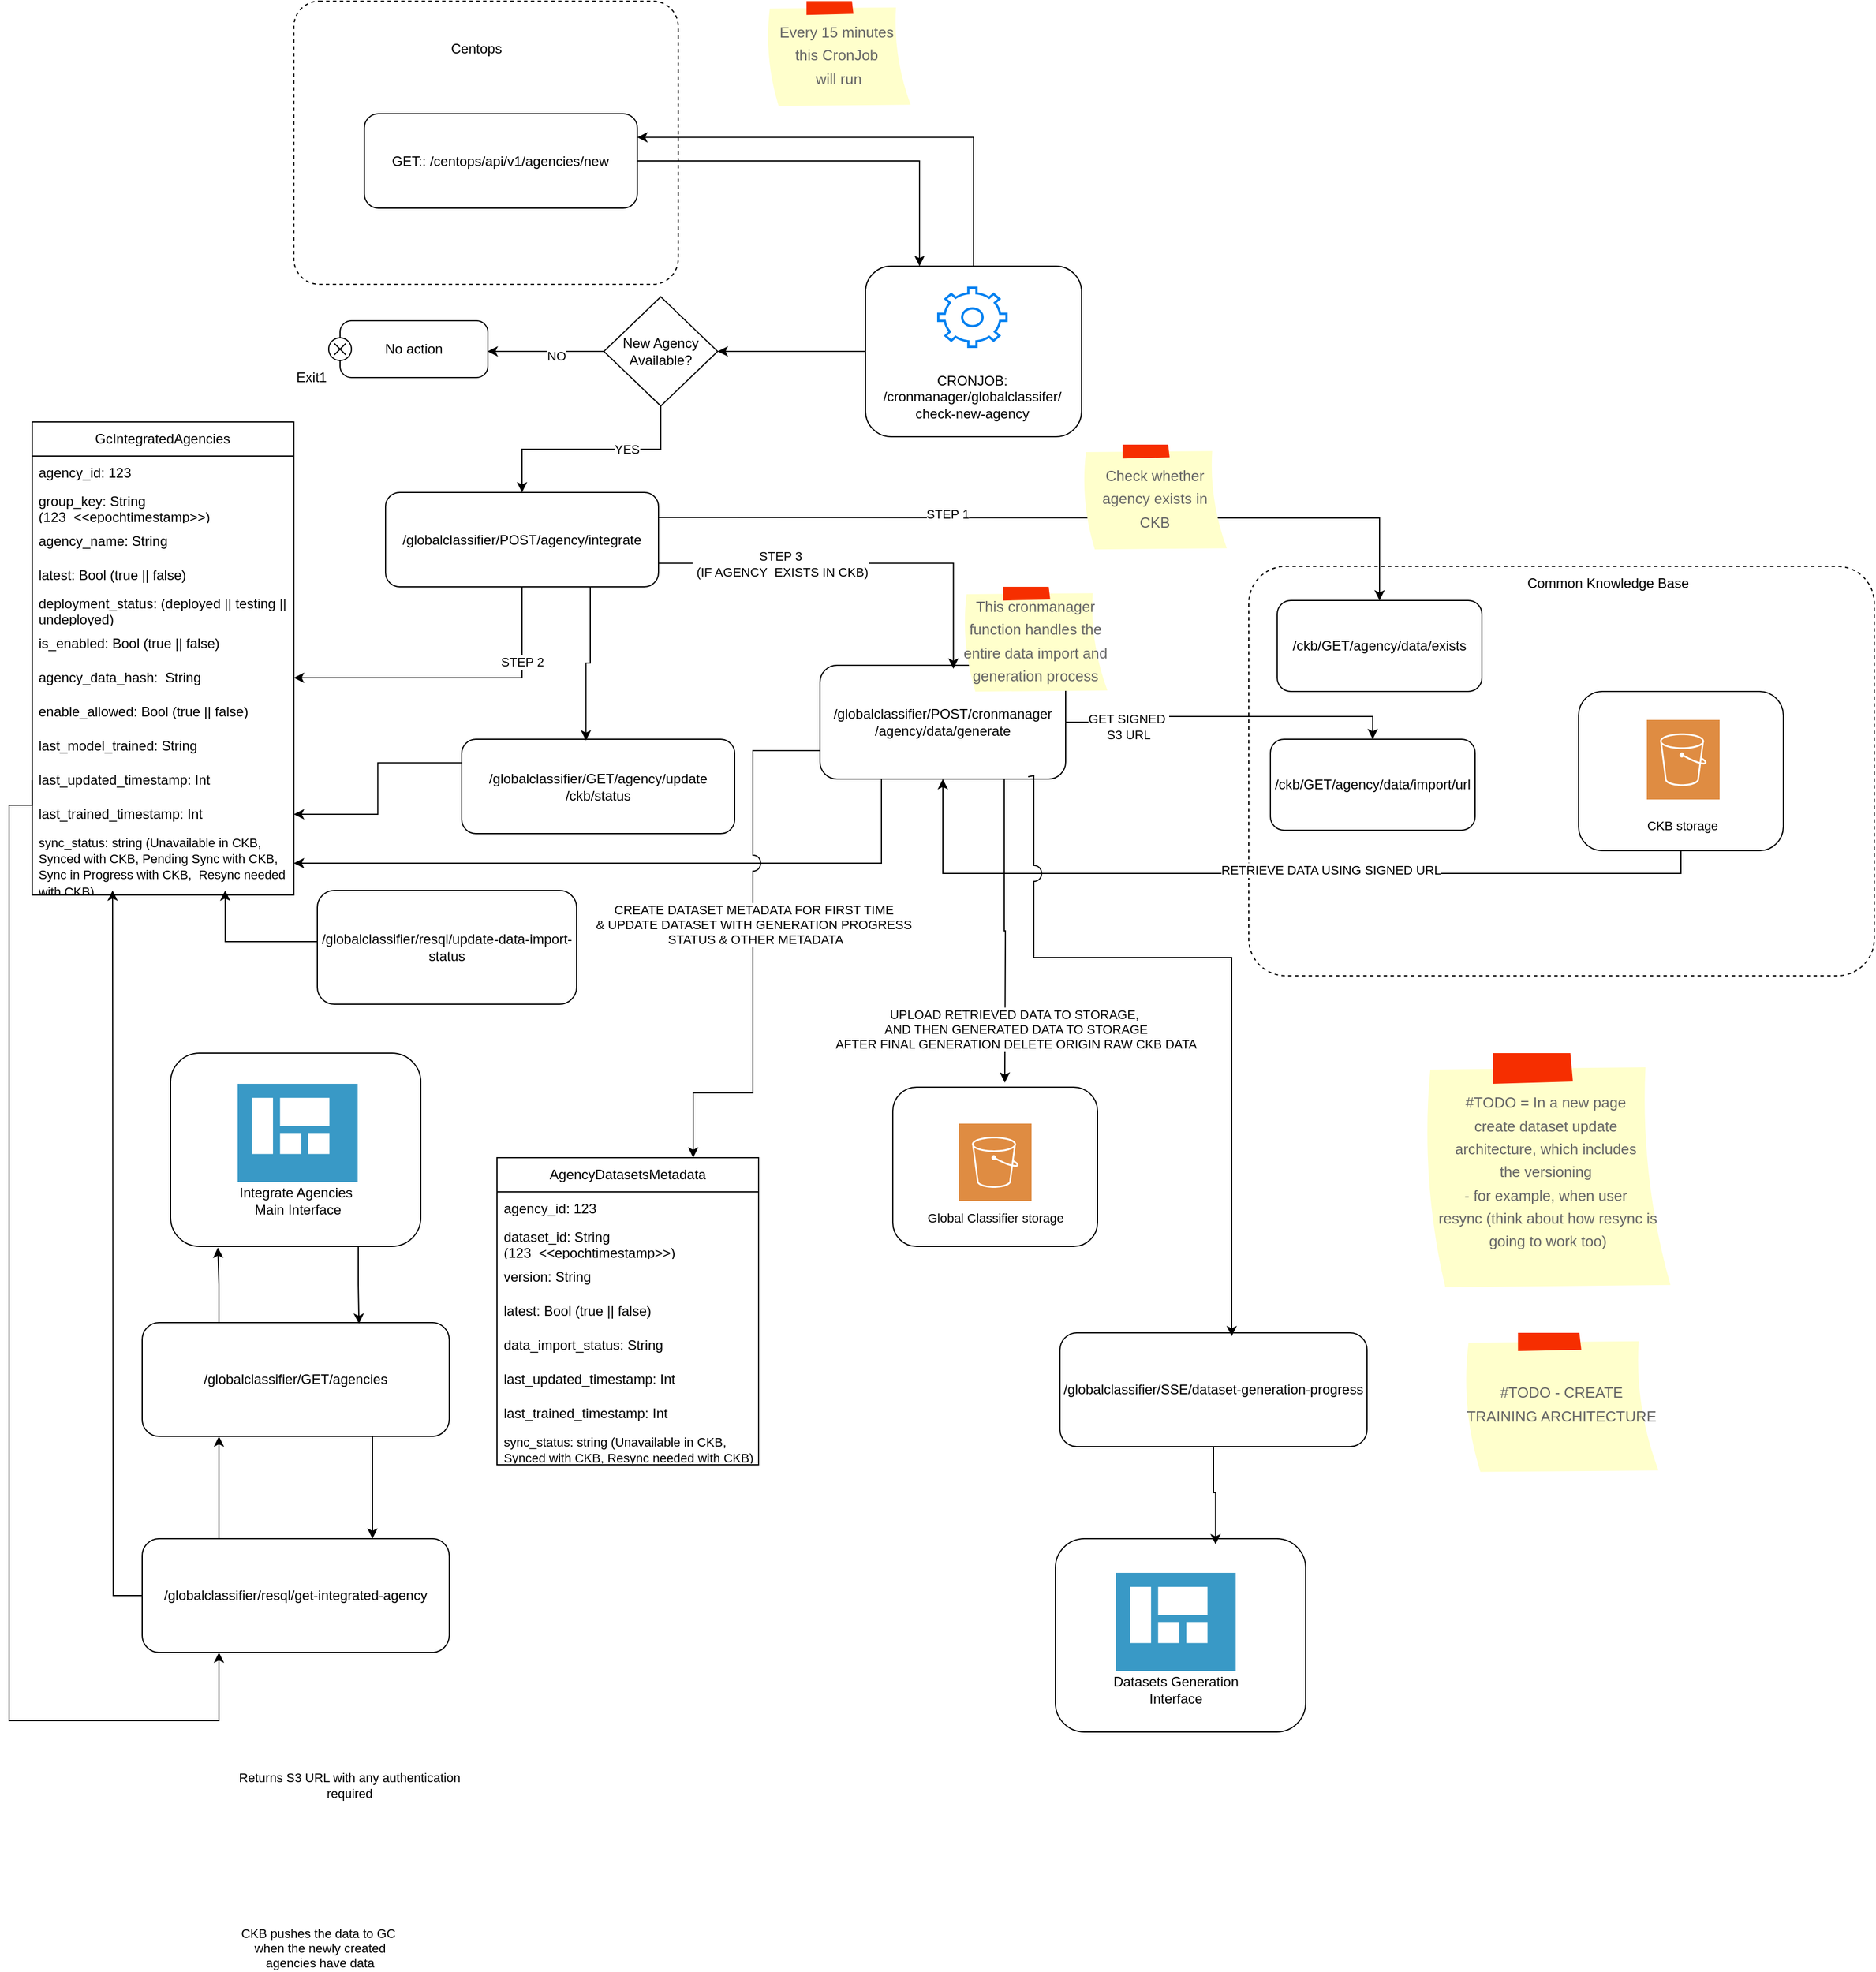 <mxfile version="27.0.5" pages="4">
  <diagram name="FIRST-TIME-DATASET-GENERATION" id="0AGCFBf2FpTad1DNYMGd">
    <mxGraphModel dx="1141" dy="687" grid="0" gridSize="10" guides="1" tooltips="0" connect="1" arrows="1" fold="1" page="1" pageScale="1" pageWidth="850" pageHeight="1100" math="0" shadow="0">
      <root>
        <mxCell id="0" />
        <mxCell id="1" parent="0" />
        <mxCell id="Wv8BJaC0_amkNu4p2bPB-7" value="" style="rounded=1;whiteSpace=wrap;html=1;arcSize=9;dashed=1;fillColor=none;" parent="1" vertex="1">
          <mxGeometry x="1109" y="692" width="550" height="360" as="geometry" />
        </mxCell>
        <mxCell id="Wv8BJaC0_amkNu4p2bPB-1" value="/ckb/GET/agency/data/exists" style="rounded=1;whiteSpace=wrap;html=1;" parent="1" vertex="1">
          <mxGeometry x="1134" y="722" width="180" height="80" as="geometry" />
        </mxCell>
        <mxCell id="m8JFB846j3_asXzT6kpJ-28" style="edgeStyle=orthogonalEdgeStyle;rounded=0;orthogonalLoop=1;jettySize=auto;html=1;exitX=1;exitY=0.5;exitDx=0;exitDy=0;entryX=0.5;entryY=0;entryDx=0;entryDy=0;" edge="1" parent="1" source="Wv8BJaC0_amkNu4p2bPB-2" target="m8JFB846j3_asXzT6kpJ-27">
          <mxGeometry relative="1" as="geometry" />
        </mxCell>
        <mxCell id="m8JFB846j3_asXzT6kpJ-31" value="GET SIGNED&amp;nbsp;&lt;div&gt;&amp;nbsp;S3 URL&amp;nbsp;&lt;/div&gt;" style="edgeLabel;html=1;align=center;verticalAlign=middle;resizable=0;points=[];" vertex="1" connectable="0" parent="m8JFB846j3_asXzT6kpJ-28">
          <mxGeometry x="-0.682" y="-4" relative="1" as="geometry">
            <mxPoint x="8" as="offset" />
          </mxGeometry>
        </mxCell>
        <mxCell id="m8JFB846j3_asXzT6kpJ-29" style="edgeStyle=orthogonalEdgeStyle;rounded=0;orthogonalLoop=1;jettySize=auto;html=1;exitX=0.25;exitY=1;exitDx=0;exitDy=0;entryX=1;entryY=0.5;entryDx=0;entryDy=0;" edge="1" parent="1" source="Wv8BJaC0_amkNu4p2bPB-2" target="F9SzMtwg83-o3SOkV0sU-2">
          <mxGeometry relative="1" as="geometry" />
        </mxCell>
        <mxCell id="m8JFB846j3_asXzT6kpJ-50" style="edgeStyle=orthogonalEdgeStyle;rounded=0;orthogonalLoop=1;jettySize=auto;html=1;exitX=0;exitY=0.75;exitDx=0;exitDy=0;entryX=0.75;entryY=0;entryDx=0;entryDy=0;jumpStyle=arc;jumpSize=14;" edge="1" parent="1" source="Wv8BJaC0_amkNu4p2bPB-2" target="m8JFB846j3_asXzT6kpJ-36">
          <mxGeometry relative="1" as="geometry">
            <Array as="points">
              <mxPoint x="673" y="854" />
              <mxPoint x="673" y="1155" />
              <mxPoint x="621" y="1155" />
            </Array>
          </mxGeometry>
        </mxCell>
        <mxCell id="m8JFB846j3_asXzT6kpJ-51" value="CREATE DATASET METADATA FOR FIRST TIME&amp;nbsp;&lt;div&gt;&amp;amp; UPDATE DATASET WITH GENERATION PROGRESS&amp;nbsp;&lt;/div&gt;&lt;div&gt;STATUS &amp;amp; OTHER METADATA&lt;/div&gt;" style="edgeLabel;html=1;align=center;verticalAlign=middle;resizable=0;points=[];" vertex="1" connectable="0" parent="m8JFB846j3_asXzT6kpJ-50">
          <mxGeometry x="-0.096" y="2" relative="1" as="geometry">
            <mxPoint as="offset" />
          </mxGeometry>
        </mxCell>
        <mxCell id="m8JFB846j3_asXzT6kpJ-55" style="edgeStyle=orthogonalEdgeStyle;rounded=0;orthogonalLoop=1;jettySize=auto;html=1;exitX=0.75;exitY=1;exitDx=0;exitDy=0;" edge="1" parent="1" source="Wv8BJaC0_amkNu4p2bPB-2">
          <mxGeometry relative="1" as="geometry">
            <mxPoint x="894.5" y="1146" as="targetPoint" />
          </mxGeometry>
        </mxCell>
        <mxCell id="m8JFB846j3_asXzT6kpJ-59" value="UPLOAD RETRIEVED DATA TO STORAGE,&amp;nbsp;&lt;div&gt;AND THEN GENERATED DATA TO STORAGE&lt;div&gt;AFTER FINAL GENERATION DELETE ORIGIN RAW CKB DATA&lt;/div&gt;&lt;/div&gt;" style="edgeLabel;html=1;align=center;verticalAlign=middle;resizable=0;points=[];" vertex="1" connectable="0" parent="m8JFB846j3_asXzT6kpJ-55">
          <mxGeometry x="0.273" y="-4" relative="1" as="geometry">
            <mxPoint x="13" y="50" as="offset" />
          </mxGeometry>
        </mxCell>
        <mxCell id="Wv8BJaC0_amkNu4p2bPB-2" value="/globalclassifier/POST/cronmanager&lt;div&gt;/agency/data/generate&lt;/div&gt;" style="rounded=1;whiteSpace=wrap;html=1;" parent="1" vertex="1">
          <mxGeometry x="732" y="779" width="216" height="100" as="geometry" />
        </mxCell>
        <mxCell id="Wv8BJaC0_amkNu4p2bPB-3" value="" style="rounded=1;whiteSpace=wrap;html=1;" parent="1" vertex="1">
          <mxGeometry x="161" y="1120" width="220" height="170" as="geometry" />
        </mxCell>
        <mxCell id="Wv8BJaC0_amkNu4p2bPB-4" value="Integrate Agencies&amp;nbsp;&lt;div&gt;Main Interface&lt;/div&gt;" style="text;html=1;align=center;verticalAlign=middle;whiteSpace=wrap;rounded=0;" parent="1" vertex="1">
          <mxGeometry x="202.95" y="1233.5" width="139.58" height="33.5" as="geometry" />
        </mxCell>
        <mxCell id="Wv8BJaC0_amkNu4p2bPB-5" value="" style="image;sketch=0;aspect=fixed;html=1;points=[];align=center;fontSize=12;image=img/lib/mscae/Shared_Dashboard.svg;" parent="1" vertex="1">
          <mxGeometry x="220.0" y="1147" width="105.49" height="86.5" as="geometry" />
        </mxCell>
        <mxCell id="Wv8BJaC0_amkNu4p2bPB-8" value="Common Knowledge Base" style="text;html=1;align=center;verticalAlign=middle;whiteSpace=wrap;rounded=0;" parent="1" vertex="1">
          <mxGeometry x="1329" y="692" width="192" height="30" as="geometry" />
        </mxCell>
        <mxCell id="m8JFB846j3_asXzT6kpJ-53" style="edgeStyle=orthogonalEdgeStyle;rounded=0;orthogonalLoop=1;jettySize=auto;html=1;exitX=0.5;exitY=1;exitDx=0;exitDy=0;entryX=0.5;entryY=1;entryDx=0;entryDy=0;" edge="1" parent="1" source="Wv8BJaC0_amkNu4p2bPB-39" target="Wv8BJaC0_amkNu4p2bPB-2">
          <mxGeometry relative="1" as="geometry" />
        </mxCell>
        <mxCell id="m8JFB846j3_asXzT6kpJ-54" value="RETRIEVE DATA USING SIGNED URL" style="edgeLabel;html=1;align=center;verticalAlign=middle;resizable=0;points=[];" vertex="1" connectable="0" parent="m8JFB846j3_asXzT6kpJ-53">
          <mxGeometry x="0.563" y="2" relative="1" as="geometry">
            <mxPoint x="259" y="-5" as="offset" />
          </mxGeometry>
        </mxCell>
        <mxCell id="Wv8BJaC0_amkNu4p2bPB-39" value="" style="rounded=1;whiteSpace=wrap;html=1;" parent="1" vertex="1">
          <mxGeometry x="1399" y="802" width="180" height="140" as="geometry" />
        </mxCell>
        <mxCell id="Wv8BJaC0_amkNu4p2bPB-41" value="" style="sketch=0;pointerEvents=1;shadow=0;dashed=0;html=1;strokeColor=none;fillColor=#DF8C42;labelPosition=center;verticalLabelPosition=bottom;verticalAlign=top;align=center;outlineConnect=0;shape=mxgraph.veeam2.aws_s3;" parent="1" vertex="1">
          <mxGeometry x="1459" y="827" width="64" height="70" as="geometry" />
        </mxCell>
        <mxCell id="Wv8BJaC0_amkNu4p2bPB-42" value="&lt;span style=&quot;font-size: 11px; text-wrap-mode: nowrap;&quot;&gt;CKB storage&lt;/span&gt;" style="text;html=1;align=center;verticalAlign=middle;whiteSpace=wrap;rounded=0;" parent="1" vertex="1">
          <mxGeometry x="1417.5" y="905" width="145" height="30" as="geometry" />
        </mxCell>
        <mxCell id="Wv8BJaC0_amkNu4p2bPB-43" value="&lt;div style=&quot;font-size: 11px; text-wrap-mode: nowrap;&quot;&gt;&lt;span style=&quot;background-color: light-dark(#ffffff, var(--ge-dark-color, #121212));&quot;&gt;Returns S3 URL with any authentication&lt;/span&gt;&lt;/div&gt;&lt;div style=&quot;font-size: 11px; text-wrap-mode: nowrap;&quot;&gt;&lt;span style=&quot;background-color: light-dark(#ffffff, var(--ge-dark-color, #121212));&quot;&gt;required&lt;/span&gt;&lt;/div&gt;" style="text;html=1;align=center;verticalAlign=middle;whiteSpace=wrap;rounded=0;" parent="1" vertex="1">
          <mxGeometry x="220" y="1751" width="197" height="25" as="geometry" />
        </mxCell>
        <mxCell id="Wv8BJaC0_amkNu4p2bPB-55" value="/globalclassifier/SSE/dataset-generation-progress" style="rounded=1;whiteSpace=wrap;html=1;" parent="1" vertex="1">
          <mxGeometry x="943" y="1366" width="270" height="100" as="geometry" />
        </mxCell>
        <mxCell id="YWxtWIN07UHfHVU3wg7l-45" style="edgeStyle=orthogonalEdgeStyle;rounded=0;orthogonalLoop=1;jettySize=auto;html=1;exitX=0.75;exitY=1;exitDx=0;exitDy=0;entryX=0.75;entryY=0;entryDx=0;entryDy=0;" parent="1" source="YWxtWIN07UHfHVU3wg7l-1" target="YWxtWIN07UHfHVU3wg7l-6" edge="1">
          <mxGeometry relative="1" as="geometry" />
        </mxCell>
        <mxCell id="YWxtWIN07UHfHVU3wg7l-1" value="/globalclassifier/GET/agencies" style="rounded=1;whiteSpace=wrap;html=1;" parent="1" vertex="1">
          <mxGeometry x="136" y="1357" width="270" height="100" as="geometry" />
        </mxCell>
        <mxCell id="YWxtWIN07UHfHVU3wg7l-44" style="edgeStyle=orthogonalEdgeStyle;rounded=0;orthogonalLoop=1;jettySize=auto;html=1;exitX=0.25;exitY=0;exitDx=0;exitDy=0;entryX=0.25;entryY=1;entryDx=0;entryDy=0;" parent="1" source="YWxtWIN07UHfHVU3wg7l-6" target="YWxtWIN07UHfHVU3wg7l-1" edge="1">
          <mxGeometry relative="1" as="geometry" />
        </mxCell>
        <mxCell id="YWxtWIN07UHfHVU3wg7l-51" style="edgeStyle=orthogonalEdgeStyle;rounded=0;orthogonalLoop=1;jettySize=auto;html=1;exitX=0;exitY=0.5;exitDx=0;exitDy=0;" parent="1" source="YWxtWIN07UHfHVU3wg7l-6" edge="1">
          <mxGeometry relative="1" as="geometry">
            <mxPoint x="282.5" y="1712" as="sourcePoint" />
            <mxPoint x="110" y="977" as="targetPoint" />
          </mxGeometry>
        </mxCell>
        <mxCell id="YWxtWIN07UHfHVU3wg7l-6" value="/globalclassifier/resql/get-integrated-agency" style="rounded=1;whiteSpace=wrap;html=1;" parent="1" vertex="1">
          <mxGeometry x="136" y="1547" width="270" height="100" as="geometry" />
        </mxCell>
        <mxCell id="YWxtWIN07UHfHVU3wg7l-8" value="GcIntegratedAgencies" style="swimlane;fontStyle=0;childLayout=stackLayout;horizontal=1;startSize=30;horizontalStack=0;resizeParent=1;resizeParentMax=0;resizeLast=0;collapsible=1;marginBottom=0;whiteSpace=wrap;html=1;" parent="1" vertex="1">
          <mxGeometry x="39.35" y="565" width="230" height="416" as="geometry" />
        </mxCell>
        <mxCell id="YWxtWIN07UHfHVU3wg7l-9" value="agency_id: 123" style="text;strokeColor=none;fillColor=none;align=left;verticalAlign=middle;spacingLeft=4;spacingRight=4;overflow=hidden;points=[[0,0.5],[1,0.5]];portConstraint=eastwest;rotatable=0;whiteSpace=wrap;html=1;" parent="YWxtWIN07UHfHVU3wg7l-8" vertex="1">
          <mxGeometry y="30" width="230" height="30" as="geometry" />
        </mxCell>
        <mxCell id="YWxtWIN07UHfHVU3wg7l-10" value="group_key: String (123_&amp;lt;&amp;lt;epochtimestamp&amp;gt;&amp;gt;)" style="text;strokeColor=none;fillColor=none;align=left;verticalAlign=middle;spacingLeft=4;spacingRight=4;overflow=hidden;points=[[0,0.5],[1,0.5]];portConstraint=eastwest;rotatable=0;whiteSpace=wrap;html=1;" parent="YWxtWIN07UHfHVU3wg7l-8" vertex="1">
          <mxGeometry y="60" width="230" height="30" as="geometry" />
        </mxCell>
        <mxCell id="YWxtWIN07UHfHVU3wg7l-11" value="agency_name: String" style="text;strokeColor=none;fillColor=none;align=left;verticalAlign=middle;spacingLeft=4;spacingRight=4;overflow=hidden;points=[[0,0.5],[1,0.5]];portConstraint=eastwest;rotatable=0;whiteSpace=wrap;html=1;" parent="YWxtWIN07UHfHVU3wg7l-8" vertex="1">
          <mxGeometry y="90" width="230" height="30" as="geometry" />
        </mxCell>
        <mxCell id="YWxtWIN07UHfHVU3wg7l-15" value="latest: Bool (true || false)" style="text;strokeColor=none;fillColor=none;align=left;verticalAlign=middle;spacingLeft=4;spacingRight=4;overflow=hidden;points=[[0,0.5],[1,0.5]];portConstraint=eastwest;rotatable=0;whiteSpace=wrap;html=1;" parent="YWxtWIN07UHfHVU3wg7l-8" vertex="1">
          <mxGeometry y="120" width="230" height="30" as="geometry" />
        </mxCell>
        <mxCell id="YWxtWIN07UHfHVU3wg7l-33" value="deployment_status: (deployed || testing || undeployed&lt;span style=&quot;background-color: transparent; color: light-dark(rgb(0, 0, 0), rgb(255, 255, 255));&quot;&gt;)&lt;/span&gt;" style="text;strokeColor=none;fillColor=none;align=left;verticalAlign=middle;spacingLeft=4;spacingRight=4;overflow=hidden;points=[[0,0.5],[1,0.5]];portConstraint=eastwest;rotatable=0;whiteSpace=wrap;html=1;" parent="YWxtWIN07UHfHVU3wg7l-8" vertex="1">
          <mxGeometry y="150" width="230" height="30" as="geometry" />
        </mxCell>
        <mxCell id="YWxtWIN07UHfHVU3wg7l-16" value="is_enabled: Bool (true || false)" style="text;strokeColor=none;fillColor=none;align=left;verticalAlign=middle;spacingLeft=4;spacingRight=4;overflow=hidden;points=[[0,0.5],[1,0.5]];portConstraint=eastwest;rotatable=0;whiteSpace=wrap;html=1;" parent="YWxtWIN07UHfHVU3wg7l-8" vertex="1">
          <mxGeometry y="180" width="230" height="30" as="geometry" />
        </mxCell>
        <mxCell id="jMAyHggQgILbENjjjGeT-1" value="agency_data_hash:&amp;nbsp; String" style="text;strokeColor=none;fillColor=none;align=left;verticalAlign=middle;spacingLeft=4;spacingRight=4;overflow=hidden;points=[[0,0.5],[1,0.5]];portConstraint=eastwest;rotatable=0;whiteSpace=wrap;html=1;" parent="YWxtWIN07UHfHVU3wg7l-8" vertex="1">
          <mxGeometry y="210" width="230" height="30" as="geometry" />
        </mxCell>
        <mxCell id="YWxtWIN07UHfHVU3wg7l-17" value="enable_allowed: Bool (true || false)" style="text;strokeColor=none;fillColor=none;align=left;verticalAlign=middle;spacingLeft=4;spacingRight=4;overflow=hidden;points=[[0,0.5],[1,0.5]];portConstraint=eastwest;rotatable=0;whiteSpace=wrap;html=1;" parent="YWxtWIN07UHfHVU3wg7l-8" vertex="1">
          <mxGeometry y="240" width="230" height="30" as="geometry" />
        </mxCell>
        <mxCell id="YWxtWIN07UHfHVU3wg7l-18" value="last_model_trained: String" style="text;strokeColor=none;fillColor=none;align=left;verticalAlign=middle;spacingLeft=4;spacingRight=4;overflow=hidden;points=[[0,0.5],[1,0.5]];portConstraint=eastwest;rotatable=0;whiteSpace=wrap;html=1;" parent="YWxtWIN07UHfHVU3wg7l-8" vertex="1">
          <mxGeometry y="270" width="230" height="30" as="geometry" />
        </mxCell>
        <mxCell id="YWxtWIN07UHfHVU3wg7l-20" value="last_updated_timestamp: Int" style="text;strokeColor=none;fillColor=none;align=left;verticalAlign=middle;spacingLeft=4;spacingRight=4;overflow=hidden;points=[[0,0.5],[1,0.5]];portConstraint=eastwest;rotatable=0;whiteSpace=wrap;html=1;" parent="YWxtWIN07UHfHVU3wg7l-8" vertex="1">
          <mxGeometry y="300" width="230" height="30" as="geometry" />
        </mxCell>
        <mxCell id="asxbecY70ZySBZZj46JK-5" value="last_trained_timestamp: Int" style="text;strokeColor=none;fillColor=none;align=left;verticalAlign=middle;spacingLeft=4;spacingRight=4;overflow=hidden;points=[[0,0.5],[1,0.5]];portConstraint=eastwest;rotatable=0;whiteSpace=wrap;html=1;" parent="YWxtWIN07UHfHVU3wg7l-8" vertex="1">
          <mxGeometry y="330" width="230" height="30" as="geometry" />
        </mxCell>
        <mxCell id="F9SzMtwg83-o3SOkV0sU-2" value="&lt;span style=&quot;font-size: 11px; text-align: center; text-wrap-mode: nowrap; background-color: light-dark(#ffffff, var(--ge-dark-color, #121212));&quot;&gt;sync_status: string (Unavailable in CKB,&amp;nbsp;&lt;/span&gt;&lt;div&gt;&lt;span style=&quot;font-size: 11px; text-align: center; text-wrap-mode: nowrap; background-color: light-dark(#ffffff, var(--ge-dark-color, #121212));&quot;&gt;Synced with CKB, Pending Sync with CKB,&amp;nbsp;&lt;/span&gt;&lt;/div&gt;&lt;div&gt;&lt;span style=&quot;font-size: 11px; text-align: center; text-wrap-mode: nowrap; background-color: light-dark(#ffffff, var(--ge-dark-color, #121212));&quot;&gt;Sync in Progress with CKB,&amp;nbsp; Resync needed with CKB)&lt;/span&gt;&lt;/div&gt;&lt;div&gt;&lt;span style=&quot;font-size: 11px; text-align: center; text-wrap-mode: nowrap; background-color: rgb(18, 18, 18);&quot;&gt;&lt;br&gt;&lt;/span&gt;&lt;/div&gt;" style="text;strokeColor=none;fillColor=none;align=left;verticalAlign=middle;spacingLeft=4;spacingRight=4;overflow=hidden;points=[[0,0.5],[1,0.5]];portConstraint=eastwest;rotatable=0;whiteSpace=wrap;html=1;" parent="YWxtWIN07UHfHVU3wg7l-8" vertex="1">
          <mxGeometry y="360" width="230" height="56" as="geometry" />
        </mxCell>
        <mxCell id="YWxtWIN07UHfHVU3wg7l-39" style="edgeStyle=orthogonalEdgeStyle;rounded=0;orthogonalLoop=1;jettySize=auto;html=1;exitX=0.75;exitY=1;exitDx=0;exitDy=0;entryX=0.706;entryY=0.01;entryDx=0;entryDy=0;entryPerimeter=0;" parent="1" source="Wv8BJaC0_amkNu4p2bPB-3" target="YWxtWIN07UHfHVU3wg7l-1" edge="1">
          <mxGeometry relative="1" as="geometry" />
        </mxCell>
        <mxCell id="YWxtWIN07UHfHVU3wg7l-41" style="edgeStyle=orthogonalEdgeStyle;rounded=0;orthogonalLoop=1;jettySize=auto;html=1;exitX=0.25;exitY=0;exitDx=0;exitDy=0;entryX=0.189;entryY=1.006;entryDx=0;entryDy=0;entryPerimeter=0;" parent="1" source="YWxtWIN07UHfHVU3wg7l-1" target="Wv8BJaC0_amkNu4p2bPB-3" edge="1">
          <mxGeometry relative="1" as="geometry" />
        </mxCell>
        <mxCell id="YWxtWIN07UHfHVU3wg7l-52" style="edgeStyle=orthogonalEdgeStyle;rounded=0;orthogonalLoop=1;jettySize=auto;html=1;exitX=0;exitY=0.5;exitDx=0;exitDy=0;entryX=0.25;entryY=1;entryDx=0;entryDy=0;" parent="1" source="YWxtWIN07UHfHVU3wg7l-20" target="YWxtWIN07UHfHVU3wg7l-6" edge="1">
          <mxGeometry relative="1" as="geometry">
            <Array as="points">
              <mxPoint x="19" y="902" />
              <mxPoint x="19" y="1707" />
              <mxPoint x="204" y="1707" />
            </Array>
          </mxGeometry>
        </mxCell>
        <mxCell id="m8JFB846j3_asXzT6kpJ-10" style="edgeStyle=orthogonalEdgeStyle;rounded=0;orthogonalLoop=1;jettySize=auto;html=1;exitX=1;exitY=0.5;exitDx=0;exitDy=0;entryX=0.5;entryY=0;entryDx=0;entryDy=0;" edge="1" parent="1" target="Wv8BJaC0_amkNu4p2bPB-1">
          <mxGeometry relative="1" as="geometry">
            <mxPoint x="796" y="771" as="targetPoint" />
            <mxPoint x="590" y="649" as="sourcePoint" />
          </mxGeometry>
        </mxCell>
        <mxCell id="m8JFB846j3_asXzT6kpJ-11" value="STEP 1" style="edgeLabel;html=1;align=center;verticalAlign=middle;resizable=0;points=[];" vertex="1" connectable="0" parent="m8JFB846j3_asXzT6kpJ-10">
          <mxGeometry x="-0.281" y="3" relative="1" as="geometry">
            <mxPoint as="offset" />
          </mxGeometry>
        </mxCell>
        <mxCell id="m8JFB846j3_asXzT6kpJ-13" value="STEP 3&lt;div&gt;&amp;nbsp;(IF AGENCY&amp;nbsp; EXISTS IN CKB)&lt;/div&gt;" style="edgeStyle=orthogonalEdgeStyle;rounded=0;orthogonalLoop=1;jettySize=auto;html=1;exitX=1;exitY=0.75;exitDx=0;exitDy=0;entryX=0.543;entryY=0.03;entryDx=0;entryDy=0;entryPerimeter=0;" edge="1" parent="1" source="YWxtWIN07UHfHVU3wg7l-53" target="Wv8BJaC0_amkNu4p2bPB-2">
          <mxGeometry x="-0.388" y="-1" relative="1" as="geometry">
            <mxPoint x="609.059" y="1011.353" as="targetPoint" />
            <mxPoint as="offset" />
          </mxGeometry>
        </mxCell>
        <mxCell id="m8JFB846j3_asXzT6kpJ-22" style="edgeStyle=orthogonalEdgeStyle;rounded=0;orthogonalLoop=1;jettySize=auto;html=1;exitX=0.5;exitY=1;exitDx=0;exitDy=0;entryX=1;entryY=0.5;entryDx=0;entryDy=0;" edge="1" parent="1" source="YWxtWIN07UHfHVU3wg7l-53" target="jMAyHggQgILbENjjjGeT-1">
          <mxGeometry relative="1" as="geometry" />
        </mxCell>
        <mxCell id="m8JFB846j3_asXzT6kpJ-23" value="STEP 2" style="edgeLabel;html=1;align=center;verticalAlign=middle;resizable=0;points=[];" vertex="1" connectable="0" parent="m8JFB846j3_asXzT6kpJ-22">
          <mxGeometry x="-0.532" relative="1" as="geometry">
            <mxPoint as="offset" />
          </mxGeometry>
        </mxCell>
        <mxCell id="YWxtWIN07UHfHVU3wg7l-53" value="/globalclassifier/POST/agency/integrate" style="rounded=1;whiteSpace=wrap;html=1;" parent="1" vertex="1">
          <mxGeometry x="350" y="627" width="240" height="83" as="geometry" />
        </mxCell>
        <mxCell id="asxbecY70ZySBZZj46JK-1" value="" style="rounded=1;whiteSpace=wrap;html=1;arcSize=9;dashed=1;fillColor=none;" parent="1" vertex="1">
          <mxGeometry x="269.35" y="195" width="338" height="249" as="geometry" />
        </mxCell>
        <mxCell id="asxbecY70ZySBZZj46JK-2" value="Centops" style="text;html=1;align=center;verticalAlign=middle;whiteSpace=wrap;rounded=0;" parent="1" vertex="1">
          <mxGeometry x="334.35" y="222" width="192" height="30" as="geometry" />
        </mxCell>
        <mxCell id="asxbecY70ZySBZZj46JK-16" value="&lt;div style=&quot;font-size: 11px; text-wrap-mode: nowrap;&quot;&gt;&lt;span style=&quot;background-color: light-dark(#ffffff, var(--ge-dark-color, #121212));&quot;&gt;CKB pushes the data to GC&amp;nbsp;&lt;/span&gt;&lt;/div&gt;&lt;div style=&quot;font-size: 11px; text-wrap-mode: nowrap;&quot;&gt;&lt;span style=&quot;background-color: light-dark(#ffffff, var(--ge-dark-color, #121212));&quot;&gt;when the newly created&lt;/span&gt;&lt;/div&gt;&lt;div style=&quot;font-size: 11px; text-wrap-mode: nowrap;&quot;&gt;&lt;span style=&quot;background-color: light-dark(#ffffff, var(--ge-dark-color, #121212));&quot;&gt;agencies have data&lt;/span&gt;&lt;/div&gt;" style="text;html=1;align=center;verticalAlign=middle;whiteSpace=wrap;rounded=0;" parent="1" vertex="1">
          <mxGeometry x="220" y="1892" width="145" height="30" as="geometry" />
        </mxCell>
        <mxCell id="asxbecY70ZySBZZj46JK-23" value="" style="endArrow=classic;html=1;rounded=0;" parent="1" edge="1">
          <mxGeometry width="50" height="50" relative="1" as="geometry">
            <mxPoint x="320" y="1022" as="sourcePoint" />
            <mxPoint x="209" y="977" as="targetPoint" />
            <Array as="points">
              <mxPoint x="209" y="1022" />
            </Array>
          </mxGeometry>
        </mxCell>
        <mxCell id="asxbecY70ZySBZZj46JK-25" value="/globalclassifier/resql/update-data-import-status" style="rounded=1;whiteSpace=wrap;html=1;" parent="1" vertex="1">
          <mxGeometry x="290" y="977" width="228" height="100" as="geometry" />
        </mxCell>
        <mxCell id="YglMuKiGucUhxPpo9mfB-13" style="edgeStyle=orthogonalEdgeStyle;rounded=0;orthogonalLoop=1;jettySize=auto;html=1;exitX=1;exitY=0.5;exitDx=0;exitDy=0;entryX=0.25;entryY=0;entryDx=0;entryDy=0;" edge="1" parent="1" source="9" target="WadqLF7EGJCs9axo_Y5u-9">
          <mxGeometry relative="1" as="geometry" />
        </mxCell>
        <mxCell id="9" value="GET:: /centops/api/v1/agencies/new" style="rounded=1;whiteSpace=wrap;html=1;" parent="1" vertex="1">
          <mxGeometry x="331.35" y="294" width="240" height="83" as="geometry" />
        </mxCell>
        <mxCell id="YglMuKiGucUhxPpo9mfB-10" style="edgeStyle=orthogonalEdgeStyle;rounded=0;orthogonalLoop=1;jettySize=auto;html=1;entryX=1;entryY=0.25;entryDx=0;entryDy=0;exitX=0.5;exitY=0;exitDx=0;exitDy=0;" edge="1" parent="1" source="WadqLF7EGJCs9axo_Y5u-9" target="9">
          <mxGeometry relative="1" as="geometry" />
        </mxCell>
        <mxCell id="YglMuKiGucUhxPpo9mfB-16" style="edgeStyle=orthogonalEdgeStyle;rounded=0;orthogonalLoop=1;jettySize=auto;html=1;exitX=0;exitY=0.5;exitDx=0;exitDy=0;entryX=1;entryY=0.5;entryDx=0;entryDy=0;" edge="1" parent="1" source="WadqLF7EGJCs9axo_Y5u-9" target="YglMuKiGucUhxPpo9mfB-14">
          <mxGeometry relative="1" as="geometry" />
        </mxCell>
        <mxCell id="WadqLF7EGJCs9axo_Y5u-9" value="" style="rounded=1;whiteSpace=wrap;html=1;" parent="1" vertex="1">
          <mxGeometry x="772" y="428" width="190" height="150" as="geometry" />
        </mxCell>
        <mxCell id="WadqLF7EGJCs9axo_Y5u-10" value="" style="html=1;verticalLabelPosition=bottom;align=center;labelBackgroundColor=#ffffff;verticalAlign=top;strokeWidth=2;strokeColor=#0080F0;shadow=0;dashed=0;shape=mxgraph.ios7.icons.settings;" parent="1" vertex="1">
          <mxGeometry x="836" y="447" width="60" height="52" as="geometry" />
        </mxCell>
        <mxCell id="WadqLF7EGJCs9axo_Y5u-11" value="CRONJOB: /cronmanager/globalclassifer/&lt;div&gt;check-new-agency&lt;/div&gt;" style="text;html=1;align=center;verticalAlign=middle;whiteSpace=wrap;rounded=0;" parent="1" vertex="1">
          <mxGeometry x="770" y="528" width="192" height="30" as="geometry" />
        </mxCell>
        <mxCell id="YglMuKiGucUhxPpo9mfB-12" value="&lt;span style=&quot;font-size: 13px;&quot;&gt;Every 15 minutes&amp;nbsp;&lt;/span&gt;&lt;div&gt;&lt;span style=&quot;font-size: 13px;&quot;&gt;this CronJob&amp;nbsp;&lt;/span&gt;&lt;/div&gt;&lt;div&gt;&lt;span style=&quot;font-size: 13px;&quot;&gt;will run&lt;/span&gt;&lt;/div&gt;" style="strokeWidth=1;shadow=0;dashed=0;align=center;html=1;shape=mxgraph.mockup.text.stickyNote2;fontColor=#666666;mainText=;fontSize=17;whiteSpace=wrap;fillColor=#ffffcc;strokeColor=#F62E00;" vertex="1" parent="1">
          <mxGeometry x="684" y="195" width="129" height="93" as="geometry" />
        </mxCell>
        <mxCell id="YglMuKiGucUhxPpo9mfB-17" style="edgeStyle=orthogonalEdgeStyle;rounded=0;orthogonalLoop=1;jettySize=auto;html=1;exitX=0.5;exitY=1;exitDx=0;exitDy=0;" edge="1" parent="1" source="YglMuKiGucUhxPpo9mfB-14" target="YWxtWIN07UHfHVU3wg7l-53">
          <mxGeometry relative="1" as="geometry" />
        </mxCell>
        <mxCell id="YglMuKiGucUhxPpo9mfB-18" value="YES" style="edgeLabel;html=1;align=center;verticalAlign=middle;resizable=0;points=[];" vertex="1" connectable="0" parent="YglMuKiGucUhxPpo9mfB-17">
          <mxGeometry x="-0.313" relative="1" as="geometry">
            <mxPoint as="offset" />
          </mxGeometry>
        </mxCell>
        <mxCell id="YglMuKiGucUhxPpo9mfB-19" style="edgeStyle=orthogonalEdgeStyle;rounded=0;orthogonalLoop=1;jettySize=auto;html=1;exitX=0;exitY=0.5;exitDx=0;exitDy=0;" edge="1" parent="1" source="YglMuKiGucUhxPpo9mfB-14">
          <mxGeometry relative="1" as="geometry">
            <mxPoint x="439.667" y="503" as="targetPoint" />
          </mxGeometry>
        </mxCell>
        <mxCell id="YglMuKiGucUhxPpo9mfB-20" value="NO" style="edgeLabel;html=1;align=center;verticalAlign=middle;resizable=0;points=[];" vertex="1" connectable="0" parent="YglMuKiGucUhxPpo9mfB-19">
          <mxGeometry x="-0.151" y="4" relative="1" as="geometry">
            <mxPoint x="1" as="offset" />
          </mxGeometry>
        </mxCell>
        <mxCell id="YglMuKiGucUhxPpo9mfB-14" value="New Agency Available?" style="rhombus;whiteSpace=wrap;html=1;" vertex="1" parent="1">
          <mxGeometry x="542" y="455" width="100" height="96" as="geometry" />
        </mxCell>
        <mxCell id="YglMuKiGucUhxPpo9mfB-21" value="No action" style="shape=umlState;rounded=1;verticalAlign=middle;spacingTop=0;absoluteArcSize=1;arcSize=10;umlStateConnection=connPointRefExit;boundedLbl=1;whiteSpace=wrap;html=1;" vertex="1" parent="1">
          <mxGeometry x="300" y="476" width="140" height="50" as="geometry" />
        </mxCell>
        <mxCell id="YglMuKiGucUhxPpo9mfB-22" value="Exit1" style="text;verticalAlign=middle;align=center;whiteSpace=wrap;html=1;" vertex="1" parent="YglMuKiGucUhxPpo9mfB-21">
          <mxGeometry x="-40" y="40" width="50" height="20" as="geometry" />
        </mxCell>
        <mxCell id="m8JFB846j3_asXzT6kpJ-12" value="&lt;span style=&quot;font-size: 13px;&quot;&gt;Check whether agency exists in&lt;/span&gt;&lt;div&gt;&lt;span style=&quot;font-size: 13px;&quot;&gt;CKB&lt;/span&gt;&lt;/div&gt;" style="strokeWidth=1;shadow=0;dashed=0;align=center;html=1;shape=mxgraph.mockup.text.stickyNote2;fontColor=#666666;mainText=;fontSize=17;whiteSpace=wrap;fillColor=#ffffcc;strokeColor=#F62E00;" vertex="1" parent="1">
          <mxGeometry x="962" y="585" width="129" height="93" as="geometry" />
        </mxCell>
        <mxCell id="m8JFB846j3_asXzT6kpJ-15" value="&lt;span style=&quot;font-size: 13px;&quot;&gt;This cronmanager function handles the entire data import and generation process&lt;/span&gt;" style="strokeWidth=1;shadow=0;dashed=0;align=center;html=1;shape=mxgraph.mockup.text.stickyNote2;fontColor=#666666;mainText=;fontSize=17;whiteSpace=wrap;fillColor=#ffffcc;strokeColor=#F62E00;" vertex="1" parent="1">
          <mxGeometry x="857" y="710" width="129" height="93" as="geometry" />
        </mxCell>
        <mxCell id="m8JFB846j3_asXzT6kpJ-18" style="edgeStyle=orthogonalEdgeStyle;rounded=0;orthogonalLoop=1;jettySize=auto;html=1;exitX=0;exitY=0.25;exitDx=0;exitDy=0;entryX=1;entryY=0.5;entryDx=0;entryDy=0;" edge="1" parent="1" source="m8JFB846j3_asXzT6kpJ-16" target="asxbecY70ZySBZZj46JK-5">
          <mxGeometry relative="1" as="geometry" />
        </mxCell>
        <mxCell id="m8JFB846j3_asXzT6kpJ-16" value="/globalclassifier/GET/agency/update&lt;div&gt;/ckb/status&lt;/div&gt;" style="rounded=1;whiteSpace=wrap;html=1;" vertex="1" parent="1">
          <mxGeometry x="417" y="844" width="240" height="83" as="geometry" />
        </mxCell>
        <mxCell id="m8JFB846j3_asXzT6kpJ-26" style="edgeStyle=orthogonalEdgeStyle;rounded=0;orthogonalLoop=1;jettySize=auto;html=1;exitX=0.75;exitY=1;exitDx=0;exitDy=0;entryX=0.455;entryY=0.014;entryDx=0;entryDy=0;entryPerimeter=0;" edge="1" parent="1" source="YWxtWIN07UHfHVU3wg7l-53" target="m8JFB846j3_asXzT6kpJ-16">
          <mxGeometry relative="1" as="geometry" />
        </mxCell>
        <mxCell id="m8JFB846j3_asXzT6kpJ-27" value="/ckb/GET/agency/data/import/url" style="rounded=1;whiteSpace=wrap;html=1;" vertex="1" parent="1">
          <mxGeometry x="1128" y="844" width="180" height="80" as="geometry" />
        </mxCell>
        <mxCell id="m8JFB846j3_asXzT6kpJ-36" value="AgencyDatasetsMetadata" style="swimlane;fontStyle=0;childLayout=stackLayout;horizontal=1;startSize=30;horizontalStack=0;resizeParent=1;resizeParentMax=0;resizeLast=0;collapsible=1;marginBottom=0;whiteSpace=wrap;html=1;" vertex="1" parent="1">
          <mxGeometry x="448" y="1212" width="230" height="270" as="geometry" />
        </mxCell>
        <mxCell id="m8JFB846j3_asXzT6kpJ-37" value="agency_id: 123" style="text;strokeColor=none;fillColor=none;align=left;verticalAlign=middle;spacingLeft=4;spacingRight=4;overflow=hidden;points=[[0,0.5],[1,0.5]];portConstraint=eastwest;rotatable=0;whiteSpace=wrap;html=1;" vertex="1" parent="m8JFB846j3_asXzT6kpJ-36">
          <mxGeometry y="30" width="230" height="30" as="geometry" />
        </mxCell>
        <mxCell id="m8JFB846j3_asXzT6kpJ-38" value="dataset_id: String (123_&amp;lt;&amp;lt;epochtimestamp&amp;gt;&amp;gt;)" style="text;strokeColor=none;fillColor=none;align=left;verticalAlign=middle;spacingLeft=4;spacingRight=4;overflow=hidden;points=[[0,0.5],[1,0.5]];portConstraint=eastwest;rotatable=0;whiteSpace=wrap;html=1;" vertex="1" parent="m8JFB846j3_asXzT6kpJ-36">
          <mxGeometry y="60" width="230" height="30" as="geometry" />
        </mxCell>
        <mxCell id="m8JFB846j3_asXzT6kpJ-39" value="version: String" style="text;strokeColor=none;fillColor=none;align=left;verticalAlign=middle;spacingLeft=4;spacingRight=4;overflow=hidden;points=[[0,0.5],[1,0.5]];portConstraint=eastwest;rotatable=0;whiteSpace=wrap;html=1;" vertex="1" parent="m8JFB846j3_asXzT6kpJ-36">
          <mxGeometry y="90" width="230" height="30" as="geometry" />
        </mxCell>
        <mxCell id="m8JFB846j3_asXzT6kpJ-40" value="latest: Bool (true || false)" style="text;strokeColor=none;fillColor=none;align=left;verticalAlign=middle;spacingLeft=4;spacingRight=4;overflow=hidden;points=[[0,0.5],[1,0.5]];portConstraint=eastwest;rotatable=0;whiteSpace=wrap;html=1;" vertex="1" parent="m8JFB846j3_asXzT6kpJ-36">
          <mxGeometry y="120" width="230" height="30" as="geometry" />
        </mxCell>
        <mxCell id="m8JFB846j3_asXzT6kpJ-45" value="data_import_status: String" style="text;strokeColor=none;fillColor=none;align=left;verticalAlign=middle;spacingLeft=4;spacingRight=4;overflow=hidden;points=[[0,0.5],[1,0.5]];portConstraint=eastwest;rotatable=0;whiteSpace=wrap;html=1;" vertex="1" parent="m8JFB846j3_asXzT6kpJ-36">
          <mxGeometry y="150" width="230" height="30" as="geometry" />
        </mxCell>
        <mxCell id="m8JFB846j3_asXzT6kpJ-46" value="last_updated_timestamp: Int" style="text;strokeColor=none;fillColor=none;align=left;verticalAlign=middle;spacingLeft=4;spacingRight=4;overflow=hidden;points=[[0,0.5],[1,0.5]];portConstraint=eastwest;rotatable=0;whiteSpace=wrap;html=1;" vertex="1" parent="m8JFB846j3_asXzT6kpJ-36">
          <mxGeometry y="180" width="230" height="30" as="geometry" />
        </mxCell>
        <mxCell id="m8JFB846j3_asXzT6kpJ-47" value="last_trained_timestamp: Int" style="text;strokeColor=none;fillColor=none;align=left;verticalAlign=middle;spacingLeft=4;spacingRight=4;overflow=hidden;points=[[0,0.5],[1,0.5]];portConstraint=eastwest;rotatable=0;whiteSpace=wrap;html=1;" vertex="1" parent="m8JFB846j3_asXzT6kpJ-36">
          <mxGeometry y="210" width="230" height="30" as="geometry" />
        </mxCell>
        <mxCell id="m8JFB846j3_asXzT6kpJ-48" value="&lt;span style=&quot;font-size: 11px; text-align: center; text-wrap-mode: nowrap; background-color: light-dark(#ffffff, var(--ge-dark-color, #121212));&quot;&gt;sync_status: string (Unavailable in CKB,&amp;nbsp;&lt;/span&gt;&lt;div&gt;&lt;span style=&quot;font-size: 11px; text-align: center; text-wrap-mode: nowrap; background-color: light-dark(#ffffff, var(--ge-dark-color, #121212));&quot;&gt;Synced with CKB, Resync needed with CKB)&lt;/span&gt;&lt;/div&gt;&lt;div&gt;&lt;span style=&quot;font-size: 11px; text-align: center; text-wrap-mode: nowrap; background-color: rgb(18, 18, 18);&quot;&gt;&lt;br&gt;&lt;/span&gt;&lt;/div&gt;" style="text;strokeColor=none;fillColor=none;align=left;verticalAlign=middle;spacingLeft=4;spacingRight=4;overflow=hidden;points=[[0,0.5],[1,0.5]];portConstraint=eastwest;rotatable=0;whiteSpace=wrap;html=1;" vertex="1" parent="m8JFB846j3_asXzT6kpJ-36">
          <mxGeometry y="240" width="230" height="30" as="geometry" />
        </mxCell>
        <mxCell id="m8JFB846j3_asXzT6kpJ-56" value="" style="rounded=1;whiteSpace=wrap;html=1;" vertex="1" parent="1">
          <mxGeometry x="796" y="1150" width="180" height="140" as="geometry" />
        </mxCell>
        <mxCell id="m8JFB846j3_asXzT6kpJ-57" value="" style="sketch=0;pointerEvents=1;shadow=0;dashed=0;html=1;strokeColor=none;fillColor=#DF8C42;labelPosition=center;verticalLabelPosition=bottom;verticalAlign=top;align=center;outlineConnect=0;shape=mxgraph.veeam2.aws_s3;" vertex="1" parent="1">
          <mxGeometry x="854" y="1182" width="64" height="68" as="geometry" />
        </mxCell>
        <mxCell id="m8JFB846j3_asXzT6kpJ-58" value="&lt;span style=&quot;font-size: 11px; text-wrap-mode: nowrap;&quot;&gt;Global Classifier storage&lt;/span&gt;" style="text;html=1;align=center;verticalAlign=middle;whiteSpace=wrap;rounded=0;" vertex="1" parent="1">
          <mxGeometry x="813.5" y="1250" width="145" height="30" as="geometry" />
        </mxCell>
        <mxCell id="m8JFB846j3_asXzT6kpJ-60" value="" style="rounded=1;whiteSpace=wrap;html=1;" vertex="1" parent="1">
          <mxGeometry x="939" y="1547" width="220" height="170" as="geometry" />
        </mxCell>
        <mxCell id="m8JFB846j3_asXzT6kpJ-61" value="Datasets Generation Interface" style="text;html=1;align=center;verticalAlign=middle;whiteSpace=wrap;rounded=0;" vertex="1" parent="1">
          <mxGeometry x="975.0" y="1663.5" width="139.58" height="33.5" as="geometry" />
        </mxCell>
        <mxCell id="m8JFB846j3_asXzT6kpJ-62" value="" style="image;sketch=0;aspect=fixed;html=1;points=[];align=center;fontSize=12;image=img/lib/mscae/Shared_Dashboard.svg;" vertex="1" parent="1">
          <mxGeometry x="992.05" y="1577" width="105.49" height="86.5" as="geometry" />
        </mxCell>
        <mxCell id="m8JFB846j3_asXzT6kpJ-65" style="edgeStyle=orthogonalEdgeStyle;rounded=0;orthogonalLoop=1;jettySize=auto;html=1;exitX=0.848;exitY=0.975;exitDx=0;exitDy=0;entryX=0.75;entryY=0;entryDx=0;entryDy=0;exitPerimeter=0;jumpSize=14;jumpStyle=arc;" edge="1" parent="1">
          <mxGeometry relative="1" as="geometry">
            <mxPoint x="915" y="877" as="sourcePoint" />
            <mxPoint x="1094" y="1369" as="targetPoint" />
            <Array as="points">
              <mxPoint x="920" y="876" />
              <mxPoint x="920" y="1036" />
              <mxPoint x="1094" y="1036" />
            </Array>
          </mxGeometry>
        </mxCell>
        <mxCell id="m8JFB846j3_asXzT6kpJ-66" style="edgeStyle=orthogonalEdgeStyle;rounded=0;orthogonalLoop=1;jettySize=auto;html=1;entryX=0.64;entryY=0.029;entryDx=0;entryDy=0;entryPerimeter=0;" edge="1" parent="1" source="Wv8BJaC0_amkNu4p2bPB-55" target="m8JFB846j3_asXzT6kpJ-60">
          <mxGeometry relative="1" as="geometry" />
        </mxCell>
        <mxCell id="m8JFB846j3_asXzT6kpJ-67" value="&lt;span style=&quot;font-size: 13px;&quot;&gt;#TODO = In a new page&amp;nbsp;&lt;/span&gt;&lt;div&gt;&lt;span style=&quot;font-size: 13px;&quot;&gt;create dataset update&amp;nbsp;&lt;/span&gt;&lt;/div&gt;&lt;div&gt;&lt;span style=&quot;font-size: 13px;&quot;&gt;architecture, which includes&amp;nbsp;&lt;/span&gt;&lt;/div&gt;&lt;div&gt;&lt;span style=&quot;font-size: 13px;&quot;&gt;the versioning&amp;nbsp;&lt;/span&gt;&lt;div&gt;&lt;span style=&quot;font-size: 13px;&quot;&gt;- for example, when user&amp;nbsp;&lt;/span&gt;&lt;/div&gt;&lt;div&gt;&lt;span style=&quot;font-size: 13px;&quot;&gt;resync (think about how resync is going to work too)&lt;/span&gt;&lt;/div&gt;&lt;/div&gt;" style="strokeWidth=1;shadow=0;dashed=0;align=center;html=1;shape=mxgraph.mockup.text.stickyNote2;fontColor=#666666;mainText=;fontSize=17;whiteSpace=wrap;fillColor=#ffffcc;strokeColor=#F62E00;" vertex="1" parent="1">
          <mxGeometry x="1262" y="1120" width="220" height="208" as="geometry" />
        </mxCell>
        <mxCell id="m8JFB846j3_asXzT6kpJ-68" value="&lt;span style=&quot;font-size: 13px;&quot;&gt;#TODO - CREATE TRAINING ARCHITECTURE&lt;/span&gt;" style="strokeWidth=1;shadow=0;dashed=0;align=center;html=1;shape=mxgraph.mockup.text.stickyNote2;fontColor=#666666;mainText=;fontSize=17;whiteSpace=wrap;fillColor=#ffffcc;strokeColor=#F62E00;" vertex="1" parent="1">
          <mxGeometry x="1297" y="1366" width="174" height="123.5" as="geometry" />
        </mxCell>
      </root>
    </mxGraphModel>
  </diagram>
  <diagram id="r8dmVqE8FRE_XwoR2vSm" name="Page-2">
    <mxGraphModel dx="1732" dy="802" grid="0" gridSize="10" guides="1" tooltips="1" connect="1" arrows="1" fold="1" page="1" pageScale="1" pageWidth="850" pageHeight="1100" math="0" shadow="0">
      <root>
        <mxCell id="0" />
        <mxCell id="1" parent="0" />
        <mxCell id="a4V3IEd3SIcBsCi2HnZb-10" style="edgeStyle=orthogonalEdgeStyle;rounded=0;orthogonalLoop=1;jettySize=auto;html=1;exitX=1;exitY=0.75;exitDx=0;exitDy=0;entryX=0;entryY=0.5;entryDx=0;entryDy=0;" parent="1" source="6R38uolxtdZ9EoSImPw0-1" target="a4V3IEd3SIcBsCi2HnZb-9" edge="1">
          <mxGeometry relative="1" as="geometry" />
        </mxCell>
        <mxCell id="6R38uolxtdZ9EoSImPw0-1" value="" style="rounded=1;whiteSpace=wrap;html=1;" parent="1" vertex="1">
          <mxGeometry x="120" y="130" width="220" height="170" as="geometry" />
        </mxCell>
        <mxCell id="6R38uolxtdZ9EoSImPw0-2" value="Integrate Agencies&amp;nbsp;&lt;div&gt;Main Interface&lt;/div&gt;" style="text;html=1;align=center;verticalAlign=middle;whiteSpace=wrap;rounded=0;" parent="1" vertex="1">
          <mxGeometry x="160.81" y="246.5" width="139.58" height="33.5" as="geometry" />
        </mxCell>
        <mxCell id="6R38uolxtdZ9EoSImPw0-3" value="" style="image;sketch=0;aspect=fixed;html=1;points=[];align=center;fontSize=12;image=img/lib/mscae/Shared_Dashboard.svg;" parent="1" vertex="1">
          <mxGeometry x="177.86" y="150" width="105.49" height="86.5" as="geometry" />
        </mxCell>
        <mxCell id="6R38uolxtdZ9EoSImPw0-19" style="edgeStyle=orthogonalEdgeStyle;rounded=0;orthogonalLoop=1;jettySize=auto;html=1;exitX=0.25;exitY=1;exitDx=0;exitDy=0;entryX=0.25;entryY=0;entryDx=0;entryDy=0;" parent="1" source="6R38uolxtdZ9EoSImPw0-4" target="6R38uolxtdZ9EoSImPw0-5" edge="1">
          <mxGeometry relative="1" as="geometry" />
        </mxCell>
        <mxCell id="6R38uolxtdZ9EoSImPw0-4" value="/globalclassifier/GET/agencies" style="rounded=1;whiteSpace=wrap;html=1;" parent="1" vertex="1">
          <mxGeometry x="94" y="367" width="270" height="100" as="geometry" />
        </mxCell>
        <mxCell id="6R38uolxtdZ9EoSImPw0-22" style="edgeStyle=orthogonalEdgeStyle;rounded=0;orthogonalLoop=1;jettySize=auto;html=1;exitX=0.75;exitY=0;exitDx=0;exitDy=0;entryX=0.75;entryY=1;entryDx=0;entryDy=0;" parent="1" source="6R38uolxtdZ9EoSImPw0-5" target="6R38uolxtdZ9EoSImPw0-4" edge="1">
          <mxGeometry relative="1" as="geometry" />
        </mxCell>
        <mxCell id="6R38uolxtdZ9EoSImPw0-5" value="/globalclassifier/resql/get-integrated-agency" style="rounded=1;whiteSpace=wrap;html=1;" parent="1" vertex="1">
          <mxGeometry x="94" y="550" width="270" height="100" as="geometry" />
        </mxCell>
        <mxCell id="6R38uolxtdZ9EoSImPw0-6" value="GcIntegratedAgencies" style="swimlane;fontStyle=0;childLayout=stackLayout;horizontal=1;startSize=30;horizontalStack=0;resizeParent=1;resizeParentMax=0;resizeLast=0;collapsible=1;marginBottom=0;whiteSpace=wrap;html=1;" parent="1" vertex="1">
          <mxGeometry x="480" y="647" width="230" height="360" as="geometry" />
        </mxCell>
        <mxCell id="6R38uolxtdZ9EoSImPw0-7" value="agency_id: 123" style="text;strokeColor=none;fillColor=none;align=left;verticalAlign=middle;spacingLeft=4;spacingRight=4;overflow=hidden;points=[[0,0.5],[1,0.5]];portConstraint=eastwest;rotatable=0;whiteSpace=wrap;html=1;" parent="6R38uolxtdZ9EoSImPw0-6" vertex="1">
          <mxGeometry y="30" width="230" height="30" as="geometry" />
        </mxCell>
        <mxCell id="6R38uolxtdZ9EoSImPw0-8" value="group_key: String (123_&amp;lt;&amp;lt;epochtimestamp&amp;gt;&amp;gt;)" style="text;strokeColor=none;fillColor=none;align=left;verticalAlign=middle;spacingLeft=4;spacingRight=4;overflow=hidden;points=[[0,0.5],[1,0.5]];portConstraint=eastwest;rotatable=0;whiteSpace=wrap;html=1;" parent="6R38uolxtdZ9EoSImPw0-6" vertex="1">
          <mxGeometry y="60" width="230" height="30" as="geometry" />
        </mxCell>
        <mxCell id="6R38uolxtdZ9EoSImPw0-9" value="agency_name: String" style="text;strokeColor=none;fillColor=none;align=left;verticalAlign=middle;spacingLeft=4;spacingRight=4;overflow=hidden;points=[[0,0.5],[1,0.5]];portConstraint=eastwest;rotatable=0;whiteSpace=wrap;html=1;" parent="6R38uolxtdZ9EoSImPw0-6" vertex="1">
          <mxGeometry y="90" width="230" height="30" as="geometry" />
        </mxCell>
        <mxCell id="Rfnhf9AQ2-6iX-PBm4ZE-25" value="agency_dataset_hash: String" style="text;strokeColor=none;fillColor=none;align=left;verticalAlign=middle;spacingLeft=4;spacingRight=4;overflow=hidden;points=[[0,0.5],[1,0.5]];portConstraint=eastwest;rotatable=0;whiteSpace=wrap;html=1;" parent="6R38uolxtdZ9EoSImPw0-6" vertex="1">
          <mxGeometry y="120" width="230" height="30" as="geometry" />
        </mxCell>
        <mxCell id="6R38uolxtdZ9EoSImPw0-10" value="latest: Bool (true || false)" style="text;strokeColor=none;fillColor=none;align=left;verticalAlign=middle;spacingLeft=4;spacingRight=4;overflow=hidden;points=[[0,0.5],[1,0.5]];portConstraint=eastwest;rotatable=0;whiteSpace=wrap;html=1;" parent="6R38uolxtdZ9EoSImPw0-6" vertex="1">
          <mxGeometry y="150" width="230" height="30" as="geometry" />
        </mxCell>
        <mxCell id="6R38uolxtdZ9EoSImPw0-11" value="deployment_status: (deployed || testing || undeployed&lt;span style=&quot;background-color: transparent; color: light-dark(rgb(0, 0, 0), rgb(255, 255, 255));&quot;&gt;)&lt;/span&gt;" style="text;strokeColor=none;fillColor=none;align=left;verticalAlign=middle;spacingLeft=4;spacingRight=4;overflow=hidden;points=[[0,0.5],[1,0.5]];portConstraint=eastwest;rotatable=0;whiteSpace=wrap;html=1;" parent="6R38uolxtdZ9EoSImPw0-6" vertex="1">
          <mxGeometry y="180" width="230" height="30" as="geometry" />
        </mxCell>
        <mxCell id="6R38uolxtdZ9EoSImPw0-12" value="is_enabled: Bool (true || false)" style="text;strokeColor=none;fillColor=none;align=left;verticalAlign=middle;spacingLeft=4;spacingRight=4;overflow=hidden;points=[[0,0.5],[1,0.5]];portConstraint=eastwest;rotatable=0;whiteSpace=wrap;html=1;" parent="6R38uolxtdZ9EoSImPw0-6" vertex="1">
          <mxGeometry y="210" width="230" height="30" as="geometry" />
        </mxCell>
        <mxCell id="6R38uolxtdZ9EoSImPw0-13" value="enable_allowed: Bool (true || false)" style="text;strokeColor=none;fillColor=none;align=left;verticalAlign=middle;spacingLeft=4;spacingRight=4;overflow=hidden;points=[[0,0.5],[1,0.5]];portConstraint=eastwest;rotatable=0;whiteSpace=wrap;html=1;" parent="6R38uolxtdZ9EoSImPw0-6" vertex="1">
          <mxGeometry y="240" width="230" height="30" as="geometry" />
        </mxCell>
        <mxCell id="6R38uolxtdZ9EoSImPw0-14" value="last_model_trained: String" style="text;strokeColor=none;fillColor=none;align=left;verticalAlign=middle;spacingLeft=4;spacingRight=4;overflow=hidden;points=[[0,0.5],[1,0.5]];portConstraint=eastwest;rotatable=0;whiteSpace=wrap;html=1;" parent="6R38uolxtdZ9EoSImPw0-6" vertex="1">
          <mxGeometry y="270" width="230" height="30" as="geometry" />
        </mxCell>
        <mxCell id="6R38uolxtdZ9EoSImPw0-15" value="last_updated_timestamp: Int" style="text;strokeColor=none;fillColor=none;align=left;verticalAlign=middle;spacingLeft=4;spacingRight=4;overflow=hidden;points=[[0,0.5],[1,0.5]];portConstraint=eastwest;rotatable=0;whiteSpace=wrap;html=1;" parent="6R38uolxtdZ9EoSImPw0-6" vertex="1">
          <mxGeometry y="300" width="230" height="30" as="geometry" />
        </mxCell>
        <mxCell id="6R38uolxtdZ9EoSImPw0-16" value="last_trained_timestamp: Int" style="text;strokeColor=none;fillColor=none;align=left;verticalAlign=middle;spacingLeft=4;spacingRight=4;overflow=hidden;points=[[0,0.5],[1,0.5]];portConstraint=eastwest;rotatable=0;whiteSpace=wrap;html=1;" parent="6R38uolxtdZ9EoSImPw0-6" vertex="1">
          <mxGeometry y="330" width="230" height="30" as="geometry" />
        </mxCell>
        <mxCell id="6R38uolxtdZ9EoSImPw0-18" style="edgeStyle=orthogonalEdgeStyle;rounded=0;orthogonalLoop=1;jettySize=auto;html=1;exitX=0.25;exitY=1;exitDx=0;exitDy=0;entryX=0.3;entryY=0.047;entryDx=0;entryDy=0;entryPerimeter=0;" parent="1" source="6R38uolxtdZ9EoSImPw0-1" target="6R38uolxtdZ9EoSImPw0-4" edge="1">
          <mxGeometry relative="1" as="geometry" />
        </mxCell>
        <mxCell id="6R38uolxtdZ9EoSImPw0-20" style="edgeStyle=orthogonalEdgeStyle;rounded=0;orthogonalLoop=1;jettySize=auto;html=1;exitX=0.25;exitY=1;exitDx=0;exitDy=0;entryX=-0.003;entryY=0.866;entryDx=0;entryDy=0;entryPerimeter=0;" parent="1" source="6R38uolxtdZ9EoSImPw0-5" target="6R38uolxtdZ9EoSImPw0-12" edge="1">
          <mxGeometry relative="1" as="geometry">
            <Array as="points">
              <mxPoint x="162" y="883" />
            </Array>
          </mxGeometry>
        </mxCell>
        <mxCell id="6R38uolxtdZ9EoSImPw0-21" style="edgeStyle=orthogonalEdgeStyle;rounded=0;orthogonalLoop=1;jettySize=auto;html=1;exitX=0;exitY=0.5;exitDx=0;exitDy=0;entryX=0.75;entryY=1;entryDx=0;entryDy=0;" parent="1" source="6R38uolxtdZ9EoSImPw0-12" target="6R38uolxtdZ9EoSImPw0-5" edge="1">
          <mxGeometry relative="1" as="geometry" />
        </mxCell>
        <mxCell id="6R38uolxtdZ9EoSImPw0-23" style="edgeStyle=orthogonalEdgeStyle;rounded=0;orthogonalLoop=1;jettySize=auto;html=1;exitX=0.75;exitY=0;exitDx=0;exitDy=0;entryX=0.8;entryY=0.99;entryDx=0;entryDy=0;entryPerimeter=0;" parent="1" source="6R38uolxtdZ9EoSImPw0-4" target="6R38uolxtdZ9EoSImPw0-1" edge="1">
          <mxGeometry relative="1" as="geometry" />
        </mxCell>
        <mxCell id="a4V3IEd3SIcBsCi2HnZb-5" style="edgeStyle=orthogonalEdgeStyle;rounded=0;orthogonalLoop=1;jettySize=auto;html=1;exitX=0.5;exitY=1;exitDx=0;exitDy=0;" parent="1" source="a4V3IEd3SIcBsCi2HnZb-1" target="a4V3IEd3SIcBsCi2HnZb-4" edge="1">
          <mxGeometry relative="1" as="geometry" />
        </mxCell>
        <mxCell id="a4V3IEd3SIcBsCi2HnZb-8" style="edgeStyle=orthogonalEdgeStyle;rounded=0;orthogonalLoop=1;jettySize=auto;html=1;exitX=1;exitY=0.5;exitDx=0;exitDy=0;entryX=0;entryY=0.5;entryDx=0;entryDy=0;" parent="1" source="a4V3IEd3SIcBsCi2HnZb-1" target="a4V3IEd3SIcBsCi2HnZb-7" edge="1">
          <mxGeometry relative="1" as="geometry" />
        </mxCell>
        <mxCell id="a4V3IEd3SIcBsCi2HnZb-1" value="/globalclassifier/POST/agency/enable" style="rounded=1;whiteSpace=wrap;html=1;" parent="1" vertex="1">
          <mxGeometry x="476" y="154" width="270" height="100" as="geometry" />
        </mxCell>
        <mxCell id="a4V3IEd3SIcBsCi2HnZb-3" style="edgeStyle=orthogonalEdgeStyle;rounded=0;orthogonalLoop=1;jettySize=auto;html=1;exitX=1;exitY=0.5;exitDx=0;exitDy=0;entryX=0.016;entryY=0.616;entryDx=0;entryDy=0;entryPerimeter=0;" parent="1" source="6R38uolxtdZ9EoSImPw0-1" target="a4V3IEd3SIcBsCi2HnZb-1" edge="1">
          <mxGeometry relative="1" as="geometry" />
        </mxCell>
        <mxCell id="a4V3IEd3SIcBsCi2HnZb-17" style="edgeStyle=orthogonalEdgeStyle;rounded=0;orthogonalLoop=1;jettySize=auto;html=1;exitX=1;exitY=0.5;exitDx=0;exitDy=0;entryX=1;entryY=0.5;entryDx=0;entryDy=0;" parent="1" source="a4V3IEd3SIcBsCi2HnZb-4" target="6R38uolxtdZ9EoSImPw0-15" edge="1">
          <mxGeometry relative="1" as="geometry">
            <Array as="points">
              <mxPoint x="1180" y="279" />
              <mxPoint x="1180" y="932" />
            </Array>
          </mxGeometry>
        </mxCell>
        <mxCell id="a4V3IEd3SIcBsCi2HnZb-4" value="/globalclassifier/POST/resql&lt;div&gt;/enable-agency-status&lt;/div&gt;" style="rounded=1;whiteSpace=wrap;html=1;" parent="1" vertex="1">
          <mxGeometry x="820" y="229" width="270" height="100" as="geometry" />
        </mxCell>
        <mxCell id="a4V3IEd3SIcBsCi2HnZb-7" value="/globalclassifier/POST/inference/agency&lt;div&gt;/status/enable&lt;/div&gt;" style="rounded=1;whiteSpace=wrap;html=1;" parent="1" vertex="1">
          <mxGeometry x="820" y="50" width="270" height="100" as="geometry" />
        </mxCell>
        <mxCell id="a4V3IEd3SIcBsCi2HnZb-14" style="edgeStyle=orthogonalEdgeStyle;rounded=0;orthogonalLoop=1;jettySize=auto;html=1;exitX=1;exitY=0.5;exitDx=0;exitDy=0;entryX=0;entryY=0.5;entryDx=0;entryDy=0;" parent="1" source="a4V3IEd3SIcBsCi2HnZb-9" target="a4V3IEd3SIcBsCi2HnZb-13" edge="1">
          <mxGeometry relative="1" as="geometry" />
        </mxCell>
        <mxCell id="a4V3IEd3SIcBsCi2HnZb-15" style="edgeStyle=orthogonalEdgeStyle;rounded=0;orthogonalLoop=1;jettySize=auto;html=1;exitX=1;exitY=0.75;exitDx=0;exitDy=0;entryX=0;entryY=0.5;entryDx=0;entryDy=0;" parent="1" source="a4V3IEd3SIcBsCi2HnZb-9" target="a4V3IEd3SIcBsCi2HnZb-12" edge="1">
          <mxGeometry relative="1" as="geometry" />
        </mxCell>
        <mxCell id="a4V3IEd3SIcBsCi2HnZb-9" value="/globalclassifier/POST/agency/disable" style="rounded=1;whiteSpace=wrap;html=1;" parent="1" vertex="1">
          <mxGeometry x="480" y="379" width="270" height="100" as="geometry" />
        </mxCell>
        <mxCell id="a4V3IEd3SIcBsCi2HnZb-16" style="edgeStyle=orthogonalEdgeStyle;rounded=0;orthogonalLoop=1;jettySize=auto;html=1;exitX=1;exitY=0.5;exitDx=0;exitDy=0;entryX=1;entryY=0.5;entryDx=0;entryDy=0;" parent="1" source="a4V3IEd3SIcBsCi2HnZb-12" target="6R38uolxtdZ9EoSImPw0-11" edge="1">
          <mxGeometry relative="1" as="geometry" />
        </mxCell>
        <mxCell id="a4V3IEd3SIcBsCi2HnZb-12" value="/globalclassifier/POST/resql&lt;div&gt;/disable-agency-status&lt;/div&gt;" style="rounded=1;whiteSpace=wrap;html=1;" parent="1" vertex="1">
          <mxGeometry x="830" y="558" width="270" height="100" as="geometry" />
        </mxCell>
        <mxCell id="a4V3IEd3SIcBsCi2HnZb-13" value="/globalclassifier/POST/inference/agency&lt;div&gt;/status/enable&lt;/div&gt;" style="rounded=1;whiteSpace=wrap;html=1;" parent="1" vertex="1">
          <mxGeometry x="830" y="379" width="270" height="100" as="geometry" />
        </mxCell>
        <mxCell id="a4V3IEd3SIcBsCi2HnZb-18" value="/globalclassifier/POST/agency/resync" style="rounded=1;whiteSpace=wrap;html=1;" parent="1" vertex="1">
          <mxGeometry x="-270" y="179" width="270" height="100" as="geometry" />
        </mxCell>
        <mxCell id="a4V3IEd3SIcBsCi2HnZb-19" style="edgeStyle=orthogonalEdgeStyle;rounded=0;orthogonalLoop=1;jettySize=auto;html=1;exitX=0;exitY=0.5;exitDx=0;exitDy=0;entryX=0.994;entryY=0.36;entryDx=0;entryDy=0;entryPerimeter=0;" parent="1" source="6R38uolxtdZ9EoSImPw0-1" target="a4V3IEd3SIcBsCi2HnZb-18" edge="1">
          <mxGeometry relative="1" as="geometry" />
        </mxCell>
        <mxCell id="Rfnhf9AQ2-6iX-PBm4ZE-1" value="" style="rounded=1;whiteSpace=wrap;html=1;arcSize=9;dashed=1;fillColor=none;" parent="1" vertex="1">
          <mxGeometry x="-800" y="329" width="550" height="360" as="geometry" />
        </mxCell>
        <mxCell id="Rfnhf9AQ2-6iX-PBm4ZE-13" style="edgeStyle=orthogonalEdgeStyle;rounded=0;orthogonalLoop=1;jettySize=auto;html=1;exitX=1;exitY=0.75;exitDx=0;exitDy=0;" parent="1" source="Rfnhf9AQ2-6iX-PBm4ZE-2" target="Rfnhf9AQ2-6iX-PBm4ZE-9" edge="1">
          <mxGeometry relative="1" as="geometry" />
        </mxCell>
        <mxCell id="Rfnhf9AQ2-6iX-PBm4ZE-2" value="/ckb/GET/agency/data/&lt;div&gt;latest/hash&lt;/div&gt;" style="rounded=1;whiteSpace=wrap;html=1;" parent="1" vertex="1">
          <mxGeometry x="-470" y="389" width="180" height="80" as="geometry" />
        </mxCell>
        <mxCell id="Rfnhf9AQ2-6iX-PBm4ZE-3" value="Common Knowledge Base" style="text;html=1;align=center;verticalAlign=middle;whiteSpace=wrap;rounded=0;" parent="1" vertex="1">
          <mxGeometry x="-630" y="337" width="192" height="30" as="geometry" />
        </mxCell>
        <mxCell id="Rfnhf9AQ2-6iX-PBm4ZE-4" value="/ckb/GET/agency/data/import" style="rounded=1;whiteSpace=wrap;html=1;" parent="1" vertex="1">
          <mxGeometry x="-750" y="389" width="180" height="80" as="geometry" />
        </mxCell>
        <mxCell id="Rfnhf9AQ2-6iX-PBm4ZE-8" value="Retrieves Hash to Check if Hash Matches and if not update" style="text;html=1;align=center;verticalAlign=middle;whiteSpace=wrap;rounded=0;" parent="1" vertex="1">
          <mxGeometry x="-540" y="169" width="192" height="30" as="geometry" />
        </mxCell>
        <mxCell id="Rfnhf9AQ2-6iX-PBm4ZE-12" style="edgeStyle=orthogonalEdgeStyle;rounded=0;orthogonalLoop=1;jettySize=auto;html=1;exitX=0.75;exitY=0;exitDx=0;exitDy=0;entryX=1;entryY=0.25;entryDx=0;entryDy=0;" parent="1" source="Rfnhf9AQ2-6iX-PBm4ZE-9" target="Rfnhf9AQ2-6iX-PBm4ZE-2" edge="1">
          <mxGeometry relative="1" as="geometry" />
        </mxCell>
        <mxCell id="Rfnhf9AQ2-6iX-PBm4ZE-20" style="edgeStyle=orthogonalEdgeStyle;rounded=0;orthogonalLoop=1;jettySize=auto;html=1;exitX=0.75;exitY=1;exitDx=0;exitDy=0;entryX=0;entryY=0.5;entryDx=0;entryDy=0;" parent="1" source="Rfnhf9AQ2-6iX-PBm4ZE-9" target="Rfnhf9AQ2-6iX-PBm4ZE-19" edge="1">
          <mxGeometry relative="1" as="geometry" />
        </mxCell>
        <mxCell id="Rfnhf9AQ2-6iX-PBm4ZE-29" style="edgeStyle=orthogonalEdgeStyle;rounded=0;orthogonalLoop=1;jettySize=auto;html=1;exitX=0.25;exitY=1;exitDx=0;exitDy=0;entryX=0;entryY=0.5;entryDx=0;entryDy=0;" parent="1" source="Rfnhf9AQ2-6iX-PBm4ZE-9" target="Rfnhf9AQ2-6iX-PBm4ZE-26" edge="1">
          <mxGeometry relative="1" as="geometry" />
        </mxCell>
        <mxCell id="Rfnhf9AQ2-6iX-PBm4ZE-30" value="IF THERE IS A HASH MISMATCH" style="edgeLabel;html=1;align=center;verticalAlign=middle;resizable=0;points=[];" parent="Rfnhf9AQ2-6iX-PBm4ZE-29" vertex="1" connectable="0">
          <mxGeometry x="0.202" y="-2" relative="1" as="geometry">
            <mxPoint as="offset" />
          </mxGeometry>
        </mxCell>
        <mxCell id="Rfnhf9AQ2-6iX-PBm4ZE-9" value="" style="rounded=1;whiteSpace=wrap;html=1;" parent="1" vertex="1">
          <mxGeometry x="-195" y="639" width="190" height="150" as="geometry" />
        </mxCell>
        <mxCell id="Rfnhf9AQ2-6iX-PBm4ZE-10" value="" style="html=1;verticalLabelPosition=bottom;align=center;labelBackgroundColor=#ffffff;verticalAlign=top;strokeWidth=2;strokeColor=#0080F0;shadow=0;dashed=0;shape=mxgraph.ios7.icons.settings;" parent="1" vertex="1">
          <mxGeometry x="-131" y="658" width="60" height="52" as="geometry" />
        </mxCell>
        <mxCell id="Rfnhf9AQ2-6iX-PBm4ZE-11" value="CRONJOB: /global/classifier/cronmanager/&lt;div&gt;check-agency-updates&lt;/div&gt;" style="text;html=1;align=center;verticalAlign=middle;whiteSpace=wrap;rounded=0;" parent="1" vertex="1">
          <mxGeometry x="-197" y="739" width="192" height="30" as="geometry" />
        </mxCell>
        <mxCell id="Rfnhf9AQ2-6iX-PBm4ZE-22" style="edgeStyle=orthogonalEdgeStyle;rounded=0;orthogonalLoop=1;jettySize=auto;html=1;exitX=0;exitY=0.5;exitDx=0;exitDy=0;entryX=1;entryY=0.75;entryDx=0;entryDy=0;" parent="1" source="Rfnhf9AQ2-6iX-PBm4ZE-14" target="Rfnhf9AQ2-6iX-PBm4ZE-19" edge="1">
          <mxGeometry relative="1" as="geometry" />
        </mxCell>
        <mxCell id="Rfnhf9AQ2-6iX-PBm4ZE-14" value="/globalclassifier/resql/get-all-agency-hash" style="rounded=1;whiteSpace=wrap;html=1;" parent="1" vertex="1">
          <mxGeometry x="240" y="889" width="190" height="100" as="geometry" />
        </mxCell>
        <mxCell id="Rfnhf9AQ2-6iX-PBm4ZE-18" value="&lt;span style=&quot;font-size: 11px;&quot;&gt;This CronManager function&lt;/span&gt;&lt;div&gt;&lt;span style=&quot;font-size: 11px;&quot;&gt;will routinely check every 24 hours if there is a hash mismatch&amp;nbsp;&lt;/span&gt;&lt;/div&gt;&lt;div&gt;&lt;span style=&quot;font-size: 11px;&quot;&gt;and&lt;/span&gt;&lt;span style=&quot;font-size: 11px; background-color: transparent; color: light-dark(rgb(102, 102, 102), rgb(149, 149, 149));&quot;&gt;&amp;nbsp;if so will update the status of the agency in the database&lt;/span&gt;&lt;/div&gt;&lt;div&gt;&lt;span style=&quot;font-size: 11px; background-color: transparent; color: light-dark(rgb(102, 102, 102), rgb(149, 149, 149));&quot;&gt;which will be reflected in the UI&lt;/span&gt;&lt;/div&gt;" style="strokeWidth=1;shadow=0;dashed=0;align=center;html=1;shape=mxgraph.mockup.text.stickyNote2;fontColor=#666666;mainText=;fontSize=17;whiteSpace=wrap;fillColor=#ffffcc;strokeColor=#F62E00;" parent="1" vertex="1">
          <mxGeometry x="-570" y="719" width="375" height="90" as="geometry" />
        </mxCell>
        <mxCell id="Rfnhf9AQ2-6iX-PBm4ZE-21" style="edgeStyle=orthogonalEdgeStyle;rounded=0;orthogonalLoop=1;jettySize=auto;html=1;exitX=1;exitY=0.5;exitDx=0;exitDy=0;entryX=0;entryY=0.25;entryDx=0;entryDy=0;" parent="1" source="Rfnhf9AQ2-6iX-PBm4ZE-19" target="Rfnhf9AQ2-6iX-PBm4ZE-14" edge="1">
          <mxGeometry relative="1" as="geometry" />
        </mxCell>
        <mxCell id="Rfnhf9AQ2-6iX-PBm4ZE-23" style="edgeStyle=orthogonalEdgeStyle;rounded=0;orthogonalLoop=1;jettySize=auto;html=1;exitX=0;exitY=0.75;exitDx=0;exitDy=0;entryX=0.5;entryY=1;entryDx=0;entryDy=0;" parent="1" source="Rfnhf9AQ2-6iX-PBm4ZE-19" target="Rfnhf9AQ2-6iX-PBm4ZE-9" edge="1">
          <mxGeometry relative="1" as="geometry" />
        </mxCell>
        <mxCell id="Rfnhf9AQ2-6iX-PBm4ZE-19" value="/globalclassifier/GET/agency&lt;div&gt;/all/hash&lt;/div&gt;" style="rounded=1;whiteSpace=wrap;html=1;" parent="1" vertex="1">
          <mxGeometry x="-30" y="865" width="170" height="100" as="geometry" />
        </mxCell>
        <mxCell id="Rfnhf9AQ2-6iX-PBm4ZE-24" value="/globalclassifier/resql/update-agency-sync-status" style="rounded=1;whiteSpace=wrap;html=1;" parent="1" vertex="1">
          <mxGeometry x="200" y="1000" width="240" height="90" as="geometry" />
        </mxCell>
        <mxCell id="Rfnhf9AQ2-6iX-PBm4ZE-27" style="edgeStyle=orthogonalEdgeStyle;rounded=0;orthogonalLoop=1;jettySize=auto;html=1;exitX=1;exitY=0.5;exitDx=0;exitDy=0;" parent="1" source="Rfnhf9AQ2-6iX-PBm4ZE-26" target="Rfnhf9AQ2-6iX-PBm4ZE-24" edge="1">
          <mxGeometry relative="1" as="geometry" />
        </mxCell>
        <mxCell id="Rfnhf9AQ2-6iX-PBm4ZE-26" value="/globalclassifier/POST/agency/sync/status" style="rounded=1;whiteSpace=wrap;html=1;" parent="1" vertex="1">
          <mxGeometry x="-110" y="1000" width="240" height="90" as="geometry" />
        </mxCell>
        <mxCell id="Rfnhf9AQ2-6iX-PBm4ZE-32" style="edgeStyle=orthogonalEdgeStyle;rounded=0;orthogonalLoop=1;jettySize=auto;html=1;exitX=1;exitY=0.75;exitDx=0;exitDy=0;entryX=0.657;entryY=1.024;entryDx=0;entryDy=0;entryPerimeter=0;" parent="1" source="Rfnhf9AQ2-6iX-PBm4ZE-24" target="6R38uolxtdZ9EoSImPw0-16" edge="1">
          <mxGeometry relative="1" as="geometry" />
        </mxCell>
        <mxCell id="Rfnhf9AQ2-6iX-PBm4ZE-33" style="edgeStyle=orthogonalEdgeStyle;rounded=0;orthogonalLoop=1;jettySize=auto;html=1;exitX=0;exitY=0.5;exitDx=0;exitDy=0;entryX=1.001;entryY=0.435;entryDx=0;entryDy=0;entryPerimeter=0;" parent="1" source="6R38uolxtdZ9EoSImPw0-14" target="Rfnhf9AQ2-6iX-PBm4ZE-14" edge="1">
          <mxGeometry relative="1" as="geometry" />
        </mxCell>
        <mxCell id="Rfnhf9AQ2-6iX-PBm4ZE-34" value="&lt;span style=&quot;font-size: 11px;&quot;&gt;##TODO - CREATE ARCHITECTURE FOR&lt;/span&gt;&lt;div&gt;&lt;span style=&quot;font-size: 11px;&quot;&gt;- Resync functionality&lt;/span&gt;&lt;/div&gt;&lt;div&gt;&lt;span style=&quot;font-size: 11px;&quot;&gt;- Dataset generation and storage process&lt;/span&gt;&lt;/div&gt;&lt;div&gt;&lt;span style=&quot;font-size: 11px;&quot;&gt;- Dataset versioning and version update&lt;/span&gt;&lt;/div&gt;&lt;div&gt;&lt;span style=&quot;font-size: 11px;&quot;&gt;- Dataset progress (using notification server)&lt;/span&gt;&lt;/div&gt;" style="strokeWidth=1;shadow=0;dashed=0;align=center;html=1;shape=mxgraph.mockup.text.stickyNote2;fontColor=#666666;mainText=;fontSize=17;whiteSpace=wrap;fillColor=#ffffcc;strokeColor=#F62E00;" parent="1" vertex="1">
          <mxGeometry x="-730" y="510" width="375" height="120" as="geometry" />
        </mxCell>
      </root>
    </mxGraphModel>
  </diagram>
  <diagram id="H7Hu1uGrhka-wApFPkRf" name="notes">
    <mxGraphModel dx="2633" dy="2174" grid="1" gridSize="10" guides="1" tooltips="1" connect="1" arrows="1" fold="1" page="1" pageScale="1" pageWidth="850" pageHeight="1100" math="0" shadow="0">
      <root>
        <mxCell id="0" />
        <mxCell id="1" parent="0" />
        <mxCell id="XOiNho5eW0HPhtdA-aHB-1" value="The dataset module of the global classifier first validates whether the dataset exists and then the next ruuter step is to import the data through S3 ferry" style="strokeWidth=1;shadow=0;dashed=0;align=center;html=1;shape=mxgraph.mockup.text.stickyNote2;fontColor=#666666;mainText=;fontSize=17;whiteSpace=wrap;fillColor=#ffffcc;strokeColor=#F62E00;" parent="1" vertex="1">
          <mxGeometry x="-290" y="-10" width="290" height="230" as="geometry" />
        </mxCell>
        <mxCell id="XOiNho5eW0HPhtdA-aHB-2" value="Do we use DMR or CentOps to find the right CKB for the agency?" style="strokeWidth=1;shadow=0;dashed=0;align=center;html=1;shape=mxgraph.mockup.text.stickyNote2;fontColor=#666666;mainText=;fontSize=17;whiteSpace=wrap;fillColor=#ffffcc;strokeColor=#F62E00;" parent="1" vertex="1">
          <mxGeometry x="-830" y="-10" width="290" height="230" as="geometry" />
        </mxCell>
        <mxCell id="XOiNho5eW0HPhtdA-aHB-3" value="There should be a CentOps integrated flow to update the agencies database when needed" style="strokeWidth=1;shadow=0;dashed=0;align=center;html=1;shape=mxgraph.mockup.text.stickyNote2;fontColor=#666666;mainText=;fontSize=17;whiteSpace=wrap;fillColor=#ffffcc;strokeColor=#F62E00;" parent="1" vertex="1">
          <mxGeometry x="-560" y="-10" width="290" height="230" as="geometry" />
        </mxCell>
        <mxCell id="XOiNho5eW0HPhtdA-aHB-4" value="Can we have a shared id for the agencies across the systems?" style="strokeWidth=1;shadow=0;dashed=0;align=center;html=1;shape=mxgraph.mockup.text.stickyNote2;fontColor=#666666;mainText=;fontSize=17;whiteSpace=wrap;fillColor=#ffffcc;strokeColor=#F62E00;" parent="1" vertex="1">
          <mxGeometry x="-830" y="260" width="290" height="230" as="geometry" />
        </mxCell>
        <mxCell id="XOiNho5eW0HPhtdA-aHB-5" value="Do automated updates happen&lt;div&gt;through Centops? If so how are these updates channelled&lt;/div&gt;" style="strokeWidth=1;shadow=0;dashed=0;align=center;html=1;shape=mxgraph.mockup.text.stickyNote2;fontColor=#666666;mainText=;fontSize=17;whiteSpace=wrap;fillColor=#ffffcc;strokeColor=#F62E00;" parent="1" vertex="1">
          <mxGeometry x="-540" y="260" width="290" height="230" as="geometry" />
        </mxCell>
        <mxCell id="XOiNho5eW0HPhtdA-aHB-6" value="#TODO - Write down how exactly dataset synthesis cronmanager script module would function" style="strokeWidth=1;shadow=0;dashed=0;align=center;html=1;shape=mxgraph.mockup.text.stickyNote2;fontColor=#666666;mainText=;fontSize=17;whiteSpace=wrap;fillColor=#ffffcc;strokeColor=#F62E00;" parent="1" vertex="1">
          <mxGeometry x="-250" y="260" width="235" height="230" as="geometry" />
        </mxCell>
        <mxCell id="gPq0glzW4DtG38bRmq07-1" value="Every agency&#39;s dataset should&lt;div&gt;have it&#39;s own hash which will&lt;/div&gt;&lt;div&gt;be compared with the CKB&#39;s&amp;nbsp;&lt;/div&gt;&lt;div&gt;hash when trying to resync&lt;/div&gt;" style="strokeWidth=1;shadow=0;dashed=0;align=center;html=1;shape=mxgraph.mockup.text.stickyNote2;fontColor=#666666;mainText=;fontSize=17;whiteSpace=wrap;fillColor=#ffffcc;strokeColor=#F62E00;" parent="1" vertex="1">
          <mxGeometry x="-830" y="-250" width="290" height="230" as="geometry" />
        </mxCell>
      </root>
    </mxGraphModel>
  </diagram>
  <diagram id="nugENqQL1fn4SZxJhelj" name="CentOps-Polling-Flow">
    <mxGraphModel dx="2037" dy="1227" grid="1" gridSize="10" guides="1" tooltips="1" connect="1" arrows="1" fold="1" page="1" pageScale="1" pageWidth="850" pageHeight="1100" math="0" shadow="0">
      <root>
        <mxCell id="0" />
        <mxCell id="1" parent="0" />
        <mxCell id="_Az3KiVAqSsoBvCL9tib-1" value="GcIntegratedAgencies" style="swimlane;fontStyle=0;childLayout=stackLayout;horizontal=1;startSize=30;horizontalStack=0;resizeParent=1;resizeParentMax=0;resizeLast=0;collapsible=1;marginBottom=0;whiteSpace=wrap;html=1;" vertex="1" parent="1">
          <mxGeometry x="10" y="592" width="230" height="390" as="geometry" />
        </mxCell>
        <mxCell id="_Az3KiVAqSsoBvCL9tib-2" value="agency_id: 123" style="text;strokeColor=none;fillColor=none;align=left;verticalAlign=middle;spacingLeft=4;spacingRight=4;overflow=hidden;points=[[0,0.5],[1,0.5]];portConstraint=eastwest;rotatable=0;whiteSpace=wrap;html=1;" vertex="1" parent="_Az3KiVAqSsoBvCL9tib-1">
          <mxGeometry y="30" width="230" height="30" as="geometry" />
        </mxCell>
        <mxCell id="_Az3KiVAqSsoBvCL9tib-3" value="group_key: String (123_&amp;lt;&amp;lt;epochtimestamp&amp;gt;&amp;gt;)" style="text;strokeColor=none;fillColor=none;align=left;verticalAlign=middle;spacingLeft=4;spacingRight=4;overflow=hidden;points=[[0,0.5],[1,0.5]];portConstraint=eastwest;rotatable=0;whiteSpace=wrap;html=1;" vertex="1" parent="_Az3KiVAqSsoBvCL9tib-1">
          <mxGeometry y="60" width="230" height="30" as="geometry" />
        </mxCell>
        <mxCell id="_Az3KiVAqSsoBvCL9tib-4" value="agency_name: String" style="text;strokeColor=none;fillColor=none;align=left;verticalAlign=middle;spacingLeft=4;spacingRight=4;overflow=hidden;points=[[0,0.5],[1,0.5]];portConstraint=eastwest;rotatable=0;whiteSpace=wrap;html=1;" vertex="1" parent="_Az3KiVAqSsoBvCL9tib-1">
          <mxGeometry y="90" width="230" height="30" as="geometry" />
        </mxCell>
        <mxCell id="_Az3KiVAqSsoBvCL9tib-5" value="latest: Bool (true || false)" style="text;strokeColor=none;fillColor=none;align=left;verticalAlign=middle;spacingLeft=4;spacingRight=4;overflow=hidden;points=[[0,0.5],[1,0.5]];portConstraint=eastwest;rotatable=0;whiteSpace=wrap;html=1;" vertex="1" parent="_Az3KiVAqSsoBvCL9tib-1">
          <mxGeometry y="120" width="230" height="30" as="geometry" />
        </mxCell>
        <mxCell id="_Az3KiVAqSsoBvCL9tib-6" value="deployment_status: (deployed || testing || undeployed&lt;span style=&quot;background-color: transparent; color: light-dark(rgb(0, 0, 0), rgb(255, 255, 255));&quot;&gt;)&lt;/span&gt;" style="text;strokeColor=none;fillColor=none;align=left;verticalAlign=middle;spacingLeft=4;spacingRight=4;overflow=hidden;points=[[0,0.5],[1,0.5]];portConstraint=eastwest;rotatable=0;whiteSpace=wrap;html=1;" vertex="1" parent="_Az3KiVAqSsoBvCL9tib-1">
          <mxGeometry y="150" width="230" height="30" as="geometry" />
        </mxCell>
        <mxCell id="_Az3KiVAqSsoBvCL9tib-7" value="is_enabled: Bool (true || false)" style="text;strokeColor=none;fillColor=none;align=left;verticalAlign=middle;spacingLeft=4;spacingRight=4;overflow=hidden;points=[[0,0.5],[1,0.5]];portConstraint=eastwest;rotatable=0;whiteSpace=wrap;html=1;" vertex="1" parent="_Az3KiVAqSsoBvCL9tib-1">
          <mxGeometry y="180" width="230" height="30" as="geometry" />
        </mxCell>
        <mxCell id="_Az3KiVAqSsoBvCL9tib-8" value="agency_data_hash:&amp;nbsp; String" style="text;strokeColor=none;fillColor=none;align=left;verticalAlign=middle;spacingLeft=4;spacingRight=4;overflow=hidden;points=[[0,0.5],[1,0.5]];portConstraint=eastwest;rotatable=0;whiteSpace=wrap;html=1;" vertex="1" parent="_Az3KiVAqSsoBvCL9tib-1">
          <mxGeometry y="210" width="230" height="30" as="geometry" />
        </mxCell>
        <mxCell id="_Az3KiVAqSsoBvCL9tib-9" value="enable_allowed: Bool (true || false)" style="text;strokeColor=none;fillColor=none;align=left;verticalAlign=middle;spacingLeft=4;spacingRight=4;overflow=hidden;points=[[0,0.5],[1,0.5]];portConstraint=eastwest;rotatable=0;whiteSpace=wrap;html=1;" vertex="1" parent="_Az3KiVAqSsoBvCL9tib-1">
          <mxGeometry y="240" width="230" height="30" as="geometry" />
        </mxCell>
        <mxCell id="_Az3KiVAqSsoBvCL9tib-10" value="last_model_trained: String" style="text;strokeColor=none;fillColor=none;align=left;verticalAlign=middle;spacingLeft=4;spacingRight=4;overflow=hidden;points=[[0,0.5],[1,0.5]];portConstraint=eastwest;rotatable=0;whiteSpace=wrap;html=1;" vertex="1" parent="_Az3KiVAqSsoBvCL9tib-1">
          <mxGeometry y="270" width="230" height="30" as="geometry" />
        </mxCell>
        <mxCell id="_Az3KiVAqSsoBvCL9tib-11" value="last_updated_timestamp: Int" style="text;strokeColor=none;fillColor=none;align=left;verticalAlign=middle;spacingLeft=4;spacingRight=4;overflow=hidden;points=[[0,0.5],[1,0.5]];portConstraint=eastwest;rotatable=0;whiteSpace=wrap;html=1;" vertex="1" parent="_Az3KiVAqSsoBvCL9tib-1">
          <mxGeometry y="300" width="230" height="30" as="geometry" />
        </mxCell>
        <mxCell id="_Az3KiVAqSsoBvCL9tib-12" value="last_trained_timestamp: Int" style="text;strokeColor=none;fillColor=none;align=left;verticalAlign=middle;spacingLeft=4;spacingRight=4;overflow=hidden;points=[[0,0.5],[1,0.5]];portConstraint=eastwest;rotatable=0;whiteSpace=wrap;html=1;" vertex="1" parent="_Az3KiVAqSsoBvCL9tib-1">
          <mxGeometry y="330" width="230" height="30" as="geometry" />
        </mxCell>
        <mxCell id="_Az3KiVAqSsoBvCL9tib-13" value="&lt;span style=&quot;font-size: 11px; text-align: center; text-wrap-mode: nowrap; background-color: light-dark(#ffffff, var(--ge-dark-color, #121212));&quot;&gt;sync_status: string (Unavailable in CKB,&amp;nbsp;&lt;/span&gt;&lt;div&gt;&lt;span style=&quot;font-size: 11px; text-align: center; text-wrap-mode: nowrap; background-color: light-dark(#ffffff, var(--ge-dark-color, #121212));&quot;&gt;Synced with CKB, Resync needed with CKB)&lt;/span&gt;&lt;/div&gt;&lt;div&gt;&lt;span style=&quot;font-size: 11px; text-align: center; text-wrap-mode: nowrap; background-color: rgb(18, 18, 18);&quot;&gt;&lt;br&gt;&lt;/span&gt;&lt;/div&gt;" style="text;strokeColor=none;fillColor=none;align=left;verticalAlign=middle;spacingLeft=4;spacingRight=4;overflow=hidden;points=[[0,0.5],[1,0.5]];portConstraint=eastwest;rotatable=0;whiteSpace=wrap;html=1;" vertex="1" parent="_Az3KiVAqSsoBvCL9tib-1">
          <mxGeometry y="360" width="230" height="30" as="geometry" />
        </mxCell>
        <mxCell id="_Az3KiVAqSsoBvCL9tib-14" value="/globalclassifier/POST/agency/integrate" style="rounded=1;whiteSpace=wrap;html=1;" vertex="1" parent="1">
          <mxGeometry x="320.65" y="632" width="240" height="83" as="geometry" />
        </mxCell>
        <mxCell id="_Az3KiVAqSsoBvCL9tib-15" value="/globalclassifier/resql/add-integrated-agency" style="rounded=1;whiteSpace=wrap;html=1;" vertex="1" parent="1">
          <mxGeometry x="320.65" y="812" width="240" height="83" as="geometry" />
        </mxCell>
        <mxCell id="_Az3KiVAqSsoBvCL9tib-16" value="" style="rounded=1;whiteSpace=wrap;html=1;arcSize=9;dashed=1;fillColor=none;" vertex="1" parent="1">
          <mxGeometry x="240.0" y="200" width="338" height="249" as="geometry" />
        </mxCell>
        <mxCell id="_Az3KiVAqSsoBvCL9tib-17" value="Centops" style="text;html=1;align=center;verticalAlign=middle;whiteSpace=wrap;rounded=0;" vertex="1" parent="1">
          <mxGeometry x="305" y="227" width="192" height="30" as="geometry" />
        </mxCell>
        <mxCell id="_Az3KiVAqSsoBvCL9tib-18" value="" style="endArrow=classic;html=1;rounded=0;entryX=1.007;entryY=-0.067;entryDx=0;entryDy=0;entryPerimeter=0;" edge="1" parent="1" target="_Az3KiVAqSsoBvCL9tib-10">
          <mxGeometry width="50" height="50" relative="1" as="geometry">
            <mxPoint x="320.65" y="862" as="sourcePoint" />
            <mxPoint x="550.65" y="822" as="targetPoint" />
          </mxGeometry>
        </mxCell>
        <mxCell id="_Az3KiVAqSsoBvCL9tib-19" value="" style="endArrow=classic;html=1;rounded=0;" edge="1" parent="1" target="_Az3KiVAqSsoBvCL9tib-15">
          <mxGeometry width="50" height="50" relative="1" as="geometry">
            <mxPoint x="440.65" y="722" as="sourcePoint" />
            <mxPoint x="770.65" y="782" as="targetPoint" />
          </mxGeometry>
        </mxCell>
        <mxCell id="_Az3KiVAqSsoBvCL9tib-20" style="edgeStyle=orthogonalEdgeStyle;rounded=0;orthogonalLoop=1;jettySize=auto;html=1;exitX=1;exitY=0.5;exitDx=0;exitDy=0;entryX=0.25;entryY=0;entryDx=0;entryDy=0;" edge="1" parent="1" source="_Az3KiVAqSsoBvCL9tib-21" target="_Az3KiVAqSsoBvCL9tib-24">
          <mxGeometry relative="1" as="geometry" />
        </mxCell>
        <mxCell id="_Az3KiVAqSsoBvCL9tib-21" value="GET:: /centops/api/v1/agencies/new" style="rounded=1;whiteSpace=wrap;html=1;" vertex="1" parent="1">
          <mxGeometry x="302" y="299" width="240" height="83" as="geometry" />
        </mxCell>
        <mxCell id="_Az3KiVAqSsoBvCL9tib-22" style="edgeStyle=orthogonalEdgeStyle;rounded=0;orthogonalLoop=1;jettySize=auto;html=1;entryX=1;entryY=0.25;entryDx=0;entryDy=0;exitX=0.5;exitY=0;exitDx=0;exitDy=0;" edge="1" parent="1" source="_Az3KiVAqSsoBvCL9tib-24" target="_Az3KiVAqSsoBvCL9tib-21">
          <mxGeometry relative="1" as="geometry" />
        </mxCell>
        <mxCell id="_Az3KiVAqSsoBvCL9tib-23" style="edgeStyle=orthogonalEdgeStyle;rounded=0;orthogonalLoop=1;jettySize=auto;html=1;exitX=0;exitY=0.5;exitDx=0;exitDy=0;entryX=1;entryY=0.5;entryDx=0;entryDy=0;" edge="1" parent="1" source="_Az3KiVAqSsoBvCL9tib-24" target="_Az3KiVAqSsoBvCL9tib-32">
          <mxGeometry relative="1" as="geometry" />
        </mxCell>
        <mxCell id="_Az3KiVAqSsoBvCL9tib-24" value="" style="rounded=1;whiteSpace=wrap;html=1;" vertex="1" parent="1">
          <mxGeometry x="656.65" y="433" width="190" height="150" as="geometry" />
        </mxCell>
        <mxCell id="_Az3KiVAqSsoBvCL9tib-25" value="" style="html=1;verticalLabelPosition=bottom;align=center;labelBackgroundColor=#ffffff;verticalAlign=top;strokeWidth=2;strokeColor=#0080F0;shadow=0;dashed=0;shape=mxgraph.ios7.icons.settings;" vertex="1" parent="1">
          <mxGeometry x="720.65" y="452" width="60" height="52" as="geometry" />
        </mxCell>
        <mxCell id="_Az3KiVAqSsoBvCL9tib-26" value="CRONJOB: /cronmanager/globalclassifer/&lt;div&gt;check-new-agency&lt;/div&gt;" style="text;html=1;align=center;verticalAlign=middle;whiteSpace=wrap;rounded=0;" vertex="1" parent="1">
          <mxGeometry x="654.65" y="533" width="192" height="30" as="geometry" />
        </mxCell>
        <mxCell id="_Az3KiVAqSsoBvCL9tib-27" value="&lt;span style=&quot;font-size: 13px;&quot;&gt;Every 15 minutes&amp;nbsp;&lt;/span&gt;&lt;div&gt;&lt;span style=&quot;font-size: 13px;&quot;&gt;this CronJob&amp;nbsp;&lt;/span&gt;&lt;/div&gt;&lt;div&gt;&lt;span style=&quot;font-size: 13px;&quot;&gt;will run&lt;/span&gt;&lt;/div&gt;" style="strokeWidth=1;shadow=0;dashed=0;align=center;html=1;shape=mxgraph.mockup.text.stickyNote2;fontColor=#666666;mainText=;fontSize=17;whiteSpace=wrap;fillColor=#ffffcc;strokeColor=#F62E00;" vertex="1" parent="1">
          <mxGeometry x="654.65" y="200" width="129" height="93" as="geometry" />
        </mxCell>
        <mxCell id="_Az3KiVAqSsoBvCL9tib-28" style="edgeStyle=orthogonalEdgeStyle;rounded=0;orthogonalLoop=1;jettySize=auto;html=1;exitX=0.5;exitY=1;exitDx=0;exitDy=0;" edge="1" parent="1" source="_Az3KiVAqSsoBvCL9tib-32" target="_Az3KiVAqSsoBvCL9tib-14">
          <mxGeometry relative="1" as="geometry" />
        </mxCell>
        <mxCell id="_Az3KiVAqSsoBvCL9tib-29" value="YES" style="edgeLabel;html=1;align=center;verticalAlign=middle;resizable=0;points=[];" vertex="1" connectable="0" parent="_Az3KiVAqSsoBvCL9tib-28">
          <mxGeometry x="-0.313" relative="1" as="geometry">
            <mxPoint as="offset" />
          </mxGeometry>
        </mxCell>
        <mxCell id="_Az3KiVAqSsoBvCL9tib-30" style="edgeStyle=orthogonalEdgeStyle;rounded=0;orthogonalLoop=1;jettySize=auto;html=1;exitX=0;exitY=0.5;exitDx=0;exitDy=0;" edge="1" parent="1" source="_Az3KiVAqSsoBvCL9tib-32">
          <mxGeometry relative="1" as="geometry">
            <mxPoint x="410.317" y="508" as="targetPoint" />
          </mxGeometry>
        </mxCell>
        <mxCell id="_Az3KiVAqSsoBvCL9tib-31" value="NO" style="edgeLabel;html=1;align=center;verticalAlign=middle;resizable=0;points=[];" vertex="1" connectable="0" parent="_Az3KiVAqSsoBvCL9tib-30">
          <mxGeometry x="-0.151" y="4" relative="1" as="geometry">
            <mxPoint x="1" as="offset" />
          </mxGeometry>
        </mxCell>
        <mxCell id="_Az3KiVAqSsoBvCL9tib-32" value="New Agency Available?" style="rhombus;whiteSpace=wrap;html=1;" vertex="1" parent="1">
          <mxGeometry x="512.65" y="460" width="100" height="96" as="geometry" />
        </mxCell>
        <mxCell id="_Az3KiVAqSsoBvCL9tib-33" value="No action" style="shape=umlState;rounded=1;verticalAlign=middle;spacingTop=0;absoluteArcSize=1;arcSize=10;umlStateConnection=connPointRefExit;boundedLbl=1;whiteSpace=wrap;html=1;" vertex="1" parent="1">
          <mxGeometry x="270.65" y="481" width="140" height="50" as="geometry" />
        </mxCell>
        <mxCell id="_Az3KiVAqSsoBvCL9tib-34" value="Exit1" style="text;verticalAlign=middle;align=center;whiteSpace=wrap;html=1;" vertex="1" parent="_Az3KiVAqSsoBvCL9tib-33">
          <mxGeometry x="-40" y="40" width="50" height="20" as="geometry" />
        </mxCell>
      </root>
    </mxGraphModel>
  </diagram>
</mxfile>
